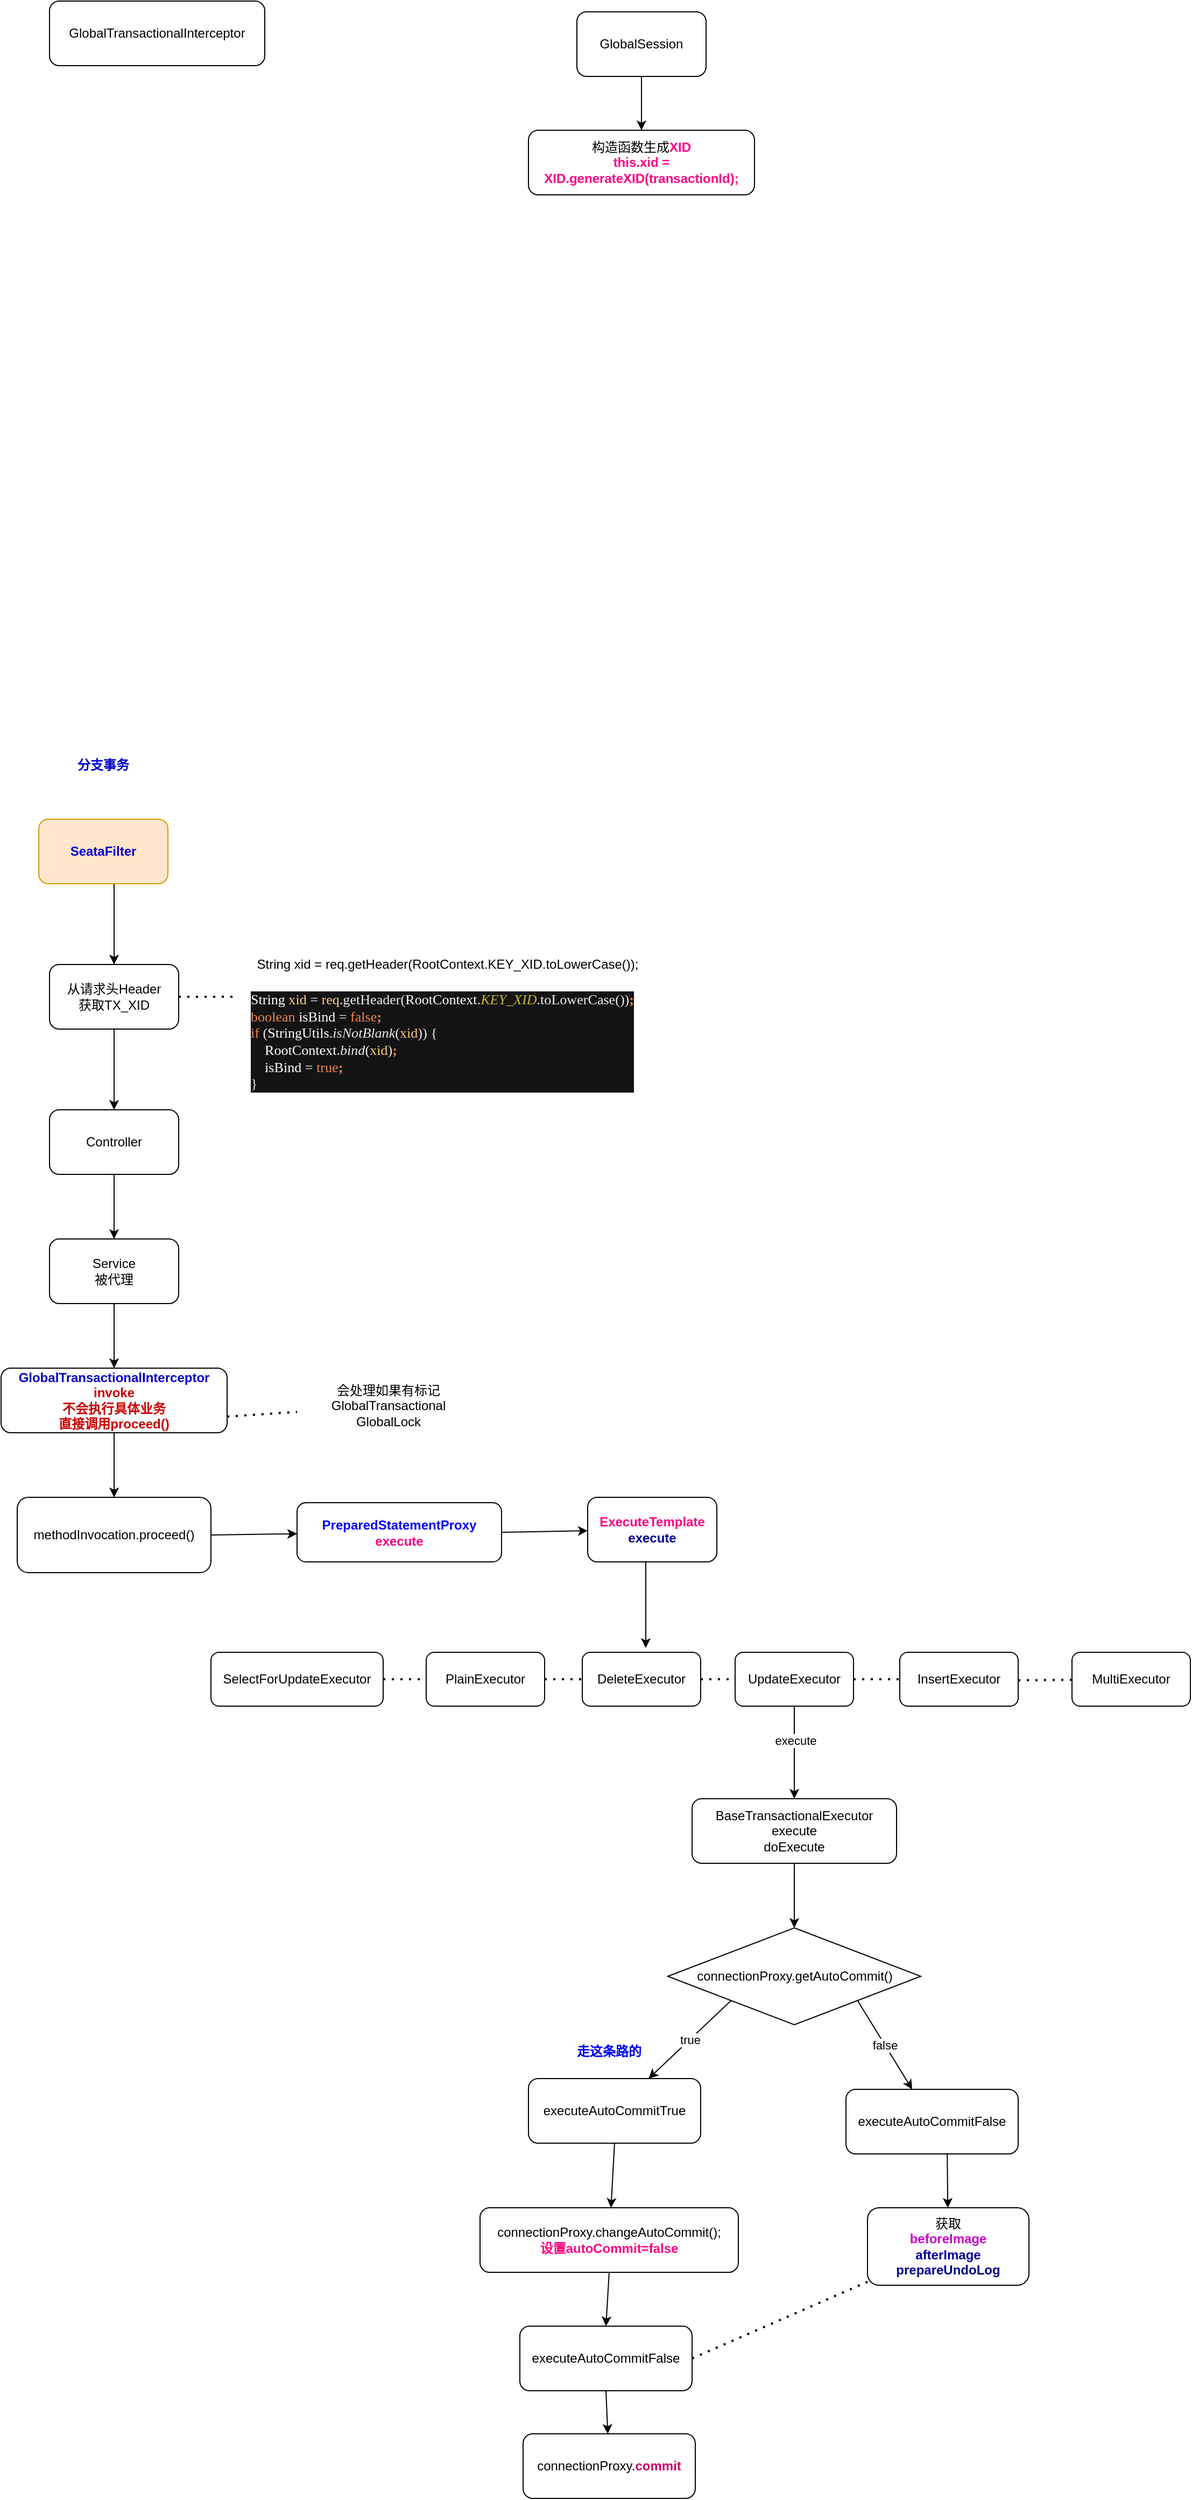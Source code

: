 <mxfile version="14.4.3" type="device" pages="7"><diagram id="5xHebQCJFuG9_0gC-1pt" name="xid传递"><mxGraphModel dx="1422" dy="822" grid="1" gridSize="10" guides="1" tooltips="1" connect="1" arrows="1" fold="1" page="1" pageScale="1" pageWidth="827" pageHeight="1169" math="0" shadow="0"><root><mxCell id="pTqD0_BcPukQ61N8WX0U-0"/><mxCell id="pTqD0_BcPukQ61N8WX0U-1" parent="pTqD0_BcPukQ61N8WX0U-0"/><mxCell id="mWCAo7FYts75ldoSjQlj-1" value="从请求头Header&lt;br&gt;获取TX_XID" style="rounded=1;whiteSpace=wrap;html=1;" vertex="1" parent="pTqD0_BcPukQ61N8WX0U-1"><mxGeometry x="80" y="1115" width="120" height="60" as="geometry"/></mxCell><mxCell id="mWCAo7FYts75ldoSjQlj-2" value="" style="endArrow=classic;html=1;exitX=0.5;exitY=1;exitDx=0;exitDy=0;" edge="1" parent="pTqD0_BcPukQ61N8WX0U-1" target="mWCAo7FYts75ldoSjQlj-1"><mxGeometry width="50" height="50" relative="1" as="geometry"><mxPoint x="140" y="1040" as="sourcePoint"/><mxPoint x="520" y="1170" as="targetPoint"/></mxGeometry></mxCell><mxCell id="mWCAo7FYts75ldoSjQlj-3" value="String xid = req.getHeader(RootContext.KEY_XID.toLowerCase());" style="text;html=1;strokeColor=none;fillColor=none;align=center;verticalAlign=middle;whiteSpace=wrap;rounded=0;" vertex="1" parent="pTqD0_BcPukQ61N8WX0U-1"><mxGeometry x="230" y="1100" width="440" height="30" as="geometry"/></mxCell><mxCell id="mWCAo7FYts75ldoSjQlj-4" value="" style="endArrow=none;dashed=1;html=1;dashPattern=1 3;strokeWidth=2;exitX=1;exitY=0.5;exitDx=0;exitDy=0;" edge="1" parent="pTqD0_BcPukQ61N8WX0U-1" source="mWCAo7FYts75ldoSjQlj-1"><mxGeometry width="50" height="50" relative="1" as="geometry"><mxPoint x="470" y="1210" as="sourcePoint"/><mxPoint x="250" y="1145" as="targetPoint"/></mxGeometry></mxCell><mxCell id="mWCAo7FYts75ldoSjQlj-5" value="GlobalTransactionalInterceptor" style="rounded=1;whiteSpace=wrap;html=1;" vertex="1" parent="pTqD0_BcPukQ61N8WX0U-1"><mxGeometry x="80" y="220" width="200" height="60" as="geometry"/></mxCell><mxCell id="mWCAo7FYts75ldoSjQlj-6" value="GlobalSession" style="rounded=1;whiteSpace=wrap;html=1;" vertex="1" parent="pTqD0_BcPukQ61N8WX0U-1"><mxGeometry x="570" y="230" width="120" height="60" as="geometry"/></mxCell><mxCell id="mWCAo7FYts75ldoSjQlj-7" value="构造函数生成&lt;font color=&quot;#ff0080&quot;&gt;&lt;b&gt;XID&lt;/b&gt;&lt;br&gt;&lt;b&gt;this.xid = XID.generateXID(transactionId);&lt;/b&gt;&lt;br&gt;&lt;/font&gt;" style="rounded=1;whiteSpace=wrap;html=1;" vertex="1" parent="pTqD0_BcPukQ61N8WX0U-1"><mxGeometry x="525" y="340" width="210" height="60" as="geometry"/></mxCell><mxCell id="mWCAo7FYts75ldoSjQlj-8" value="" style="endArrow=classic;html=1;exitX=0.5;exitY=1;exitDx=0;exitDy=0;" edge="1" parent="pTqD0_BcPukQ61N8WX0U-1" source="mWCAo7FYts75ldoSjQlj-6" target="mWCAo7FYts75ldoSjQlj-7"><mxGeometry width="50" height="50" relative="1" as="geometry"><mxPoint x="330" y="550" as="sourcePoint"/><mxPoint x="380" y="500" as="targetPoint"/></mxGeometry></mxCell><mxCell id="OOyKMAhsXswnbzVUBBfn-0" value="&lt;b&gt;&lt;font color=&quot;#0000cc&quot;&gt;SeataFilter&lt;/font&gt;&lt;/b&gt;" style="rounded=1;whiteSpace=wrap;html=1;fillColor=#ffe6cc;strokeColor=#d79b00;" vertex="1" parent="pTqD0_BcPukQ61N8WX0U-1"><mxGeometry x="70" y="980" width="120" height="60" as="geometry"/></mxCell><mxCell id="OOyKMAhsXswnbzVUBBfn-1" value="&lt;pre style=&quot;background-color: #131314 ; color: #ebebeb ; font-family: &amp;quot;consolas&amp;quot; ; font-size: 9.8pt&quot;&gt;&lt;span style=&quot;color: #ffffff&quot;&gt;String &lt;/span&gt;&lt;span style=&quot;color: #ffc97c&quot;&gt;xid &lt;/span&gt;= &lt;span style=&quot;color: #ffc97c&quot;&gt;req&lt;/span&gt;.getHeader(&lt;span style=&quot;color: #ffffff&quot;&gt;RootContext&lt;/span&gt;.&lt;span style=&quot;color: #ccb722 ; font-style: italic&quot;&gt;KEY_XID&lt;/span&gt;.toLowerCase())&lt;span style=&quot;color: #ed864a ; font-weight: bold&quot;&gt;;&lt;br&gt;&lt;/span&gt;&lt;span style=&quot;color: #ed864a&quot;&gt;boolean &lt;/span&gt;&lt;span style=&quot;color: #ffffff&quot;&gt;isBind &lt;/span&gt;= &lt;span style=&quot;color: #ed864a&quot;&gt;false&lt;/span&gt;&lt;span style=&quot;color: #ed864a ; font-weight: bold&quot;&gt;;&lt;br&gt;&lt;/span&gt;&lt;span style=&quot;color: #ed864a&quot;&gt;if &lt;/span&gt;(&lt;span style=&quot;color: #ffffff&quot;&gt;StringUtils&lt;/span&gt;.&lt;span style=&quot;font-style: italic&quot;&gt;isNotBlank&lt;/span&gt;(&lt;span style=&quot;color: #ffc97c&quot;&gt;xid&lt;/span&gt;)) {&lt;br&gt;    &lt;span style=&quot;color: #ffffff&quot;&gt;RootContext&lt;/span&gt;.&lt;span style=&quot;font-style: italic&quot;&gt;bind&lt;/span&gt;(&lt;span style=&quot;color: #ffc97c&quot;&gt;xid&lt;/span&gt;)&lt;span style=&quot;color: #ed864a ; font-weight: bold&quot;&gt;;&lt;br&gt;&lt;/span&gt;&lt;span style=&quot;color: #ed864a ; font-weight: bold&quot;&gt;    &lt;/span&gt;&lt;span style=&quot;color: #ffffff&quot;&gt;isBind &lt;/span&gt;= &lt;span style=&quot;color: #ed864a&quot;&gt;true&lt;/span&gt;&lt;span style=&quot;color: #ed864a ; font-weight: bold&quot;&gt;;&lt;br&gt;&lt;/span&gt;}&lt;/pre&gt;" style="text;whiteSpace=wrap;html=1;" vertex="1" parent="pTqD0_BcPukQ61N8WX0U-1"><mxGeometry x="265" y="1120" width="470" height="130" as="geometry"/></mxCell><mxCell id="OOyKMAhsXswnbzVUBBfn-3" value="Controller" style="rounded=1;whiteSpace=wrap;html=1;" vertex="1" parent="pTqD0_BcPukQ61N8WX0U-1"><mxGeometry x="80" y="1250" width="120" height="60" as="geometry"/></mxCell><mxCell id="OOyKMAhsXswnbzVUBBfn-4" value="" style="endArrow=classic;html=1;exitX=0.5;exitY=1;exitDx=0;exitDy=0;" edge="1" parent="pTqD0_BcPukQ61N8WX0U-1" source="mWCAo7FYts75ldoSjQlj-1" target="OOyKMAhsXswnbzVUBBfn-3"><mxGeometry width="50" height="50" relative="1" as="geometry"><mxPoint x="500" y="1250" as="sourcePoint"/><mxPoint x="550" y="1200" as="targetPoint"/></mxGeometry></mxCell><mxCell id="OOyKMAhsXswnbzVUBBfn-5" value="&lt;b&gt;&lt;font color=&quot;#0000cc&quot;&gt;分支事务&lt;/font&gt;&lt;/b&gt;" style="text;html=1;strokeColor=none;fillColor=none;align=center;verticalAlign=middle;whiteSpace=wrap;rounded=0;" vertex="1" parent="pTqD0_BcPukQ61N8WX0U-1"><mxGeometry x="95" y="920" width="70" height="20" as="geometry"/></mxCell><mxCell id="GbgyWNcIfJcIg83IppQj-0" value="Service&lt;br&gt;被代理" style="rounded=1;whiteSpace=wrap;html=1;" vertex="1" parent="pTqD0_BcPukQ61N8WX0U-1"><mxGeometry x="80" y="1370" width="120" height="60" as="geometry"/></mxCell><mxCell id="GbgyWNcIfJcIg83IppQj-1" value="" style="endArrow=classic;html=1;exitX=0.5;exitY=1;exitDx=0;exitDy=0;" edge="1" parent="pTqD0_BcPukQ61N8WX0U-1" source="OOyKMAhsXswnbzVUBBfn-3" target="GbgyWNcIfJcIg83IppQj-0"><mxGeometry width="50" height="50" relative="1" as="geometry"><mxPoint x="500" y="1340" as="sourcePoint"/><mxPoint x="550" y="1290" as="targetPoint"/></mxGeometry></mxCell><mxCell id="GbgyWNcIfJcIg83IppQj-2" value="&lt;b&gt;&lt;font color=&quot;#0000cc&quot;&gt;GlobalTransactionalInterceptor&lt;/font&gt;&lt;/b&gt;&lt;br&gt;&lt;b&gt;&lt;font color=&quot;#cc0000&quot;&gt;invoke&lt;br&gt;不会执行具体业务&lt;br&gt;直接调用proceed()&lt;br&gt;&lt;/font&gt;&lt;/b&gt;" style="rounded=1;whiteSpace=wrap;html=1;" vertex="1" parent="pTqD0_BcPukQ61N8WX0U-1"><mxGeometry x="35" y="1490" width="210" height="60" as="geometry"/></mxCell><mxCell id="GbgyWNcIfJcIg83IppQj-3" value="" style="endArrow=classic;html=1;exitX=0.5;exitY=1;exitDx=0;exitDy=0;" edge="1" parent="pTqD0_BcPukQ61N8WX0U-1" source="GbgyWNcIfJcIg83IppQj-0" target="GbgyWNcIfJcIg83IppQj-2"><mxGeometry width="50" height="50" relative="1" as="geometry"><mxPoint x="500" y="1330" as="sourcePoint"/><mxPoint x="550" y="1280" as="targetPoint"/></mxGeometry></mxCell><mxCell id="GbgyWNcIfJcIg83IppQj-4" value="methodInvocation.proceed()" style="rounded=1;whiteSpace=wrap;html=1;" vertex="1" parent="pTqD0_BcPukQ61N8WX0U-1"><mxGeometry x="50" y="1610" width="180" height="70" as="geometry"/></mxCell><mxCell id="GbgyWNcIfJcIg83IppQj-5" value="" style="endArrow=classic;html=1;exitX=0.5;exitY=1;exitDx=0;exitDy=0;" edge="1" parent="pTqD0_BcPukQ61N8WX0U-1" source="GbgyWNcIfJcIg83IppQj-2" target="GbgyWNcIfJcIg83IppQj-4"><mxGeometry width="50" height="50" relative="1" as="geometry"><mxPoint x="500" y="1530" as="sourcePoint"/><mxPoint x="550" y="1480" as="targetPoint"/></mxGeometry></mxCell><mxCell id="GbgyWNcIfJcIg83IppQj-6" value="&lt;div&gt;会处理如果有标记GlobalTransactional&lt;/div&gt;&lt;div&gt;GlobalLock&lt;/div&gt;" style="text;html=1;strokeColor=none;fillColor=none;align=center;verticalAlign=middle;whiteSpace=wrap;rounded=0;" vertex="1" parent="pTqD0_BcPukQ61N8WX0U-1"><mxGeometry x="310" y="1500" width="170" height="50" as="geometry"/></mxCell><mxCell id="GbgyWNcIfJcIg83IppQj-7" value="" style="endArrow=none;dashed=1;html=1;dashPattern=1 3;strokeWidth=2;exitX=1;exitY=0.75;exitDx=0;exitDy=0;" edge="1" parent="pTqD0_BcPukQ61N8WX0U-1" source="GbgyWNcIfJcIg83IppQj-2" target="GbgyWNcIfJcIg83IppQj-6"><mxGeometry width="50" height="50" relative="1" as="geometry"><mxPoint x="500" y="1500" as="sourcePoint"/><mxPoint x="550" y="1450" as="targetPoint"/></mxGeometry></mxCell><mxCell id="GbgyWNcIfJcIg83IppQj-8" value="&lt;b&gt;&lt;font color=&quot;#0000ff&quot;&gt;PreparedStatementProxy&lt;/font&gt;&lt;/b&gt;&lt;br&gt;&lt;font color=&quot;#ff0080&quot;&gt;&lt;b&gt;execute&lt;/b&gt;&lt;/font&gt;" style="rounded=1;whiteSpace=wrap;html=1;" vertex="1" parent="pTqD0_BcPukQ61N8WX0U-1"><mxGeometry x="310" y="1615" width="190" height="55" as="geometry"/></mxCell><mxCell id="GbgyWNcIfJcIg83IppQj-9" value="" style="endArrow=classic;html=1;exitX=1;exitY=0.5;exitDx=0;exitDy=0;" edge="1" parent="pTqD0_BcPukQ61N8WX0U-1" source="GbgyWNcIfJcIg83IppQj-4" target="GbgyWNcIfJcIg83IppQj-8"><mxGeometry width="50" height="50" relative="1" as="geometry"><mxPoint x="500" y="1590" as="sourcePoint"/><mxPoint x="550" y="1540" as="targetPoint"/></mxGeometry></mxCell><mxCell id="GbgyWNcIfJcIg83IppQj-10" value="&lt;div&gt;&lt;b&gt;&lt;font color=&quot;#ff0080&quot;&gt;ExecuteTemplate&lt;/font&gt;&lt;/b&gt;&lt;/div&gt;&lt;div&gt;&lt;b&gt;&lt;font color=&quot;#000099&quot;&gt;execute&lt;/font&gt;&lt;/b&gt;&lt;/div&gt;" style="rounded=1;whiteSpace=wrap;html=1;" vertex="1" parent="pTqD0_BcPukQ61N8WX0U-1"><mxGeometry x="580" y="1610" width="120" height="60" as="geometry"/></mxCell><mxCell id="GbgyWNcIfJcIg83IppQj-11" value="" style="endArrow=classic;html=1;exitX=1;exitY=0.5;exitDx=0;exitDy=0;" edge="1" parent="pTqD0_BcPukQ61N8WX0U-1" source="GbgyWNcIfJcIg83IppQj-8" target="GbgyWNcIfJcIg83IppQj-10"><mxGeometry width="50" height="50" relative="1" as="geometry"><mxPoint x="500" y="1590" as="sourcePoint"/><mxPoint x="550" y="1540" as="targetPoint"/></mxGeometry></mxCell><mxCell id="GbgyWNcIfJcIg83IppQj-12" value="PlainExecutor" style="rounded=1;whiteSpace=wrap;html=1;" vertex="1" parent="pTqD0_BcPukQ61N8WX0U-1"><mxGeometry x="430" y="1754" width="110" height="50" as="geometry"/></mxCell><mxCell id="GbgyWNcIfJcIg83IppQj-13" value="DeleteExecutor" style="rounded=1;whiteSpace=wrap;html=1;" vertex="1" parent="pTqD0_BcPukQ61N8WX0U-1"><mxGeometry x="575" y="1754" width="110" height="50" as="geometry"/></mxCell><mxCell id="GbgyWNcIfJcIg83IppQj-14" value="UpdateExecutor" style="rounded=1;whiteSpace=wrap;html=1;" vertex="1" parent="pTqD0_BcPukQ61N8WX0U-1"><mxGeometry x="717" y="1754" width="110" height="50" as="geometry"/></mxCell><mxCell id="GbgyWNcIfJcIg83IppQj-15" value="InsertExecutor" style="rounded=1;whiteSpace=wrap;html=1;" vertex="1" parent="pTqD0_BcPukQ61N8WX0U-1"><mxGeometry x="870" y="1754" width="110" height="50" as="geometry"/></mxCell><mxCell id="GbgyWNcIfJcIg83IppQj-16" value="SelectForUpdateExecutor" style="rounded=1;whiteSpace=wrap;html=1;" vertex="1" parent="pTqD0_BcPukQ61N8WX0U-1"><mxGeometry x="230" y="1754" width="160" height="50" as="geometry"/></mxCell><mxCell id="GbgyWNcIfJcIg83IppQj-17" value="MultiExecutor" style="rounded=1;whiteSpace=wrap;html=1;" vertex="1" parent="pTqD0_BcPukQ61N8WX0U-1"><mxGeometry x="1030" y="1754" width="110" height="50" as="geometry"/></mxCell><mxCell id="GbgyWNcIfJcIg83IppQj-18" value="" style="endArrow=classic;html=1;exitX=0.45;exitY=1;exitDx=0;exitDy=0;exitPerimeter=0;" edge="1" parent="pTqD0_BcPukQ61N8WX0U-1" source="GbgyWNcIfJcIg83IppQj-10"><mxGeometry width="50" height="50" relative="1" as="geometry"><mxPoint x="500" y="1790" as="sourcePoint"/><mxPoint x="634" y="1750" as="targetPoint"/></mxGeometry></mxCell><mxCell id="GbgyWNcIfJcIg83IppQj-19" value="" style="endArrow=none;dashed=1;html=1;dashPattern=1 3;strokeWidth=2;exitX=1;exitY=0.5;exitDx=0;exitDy=0;" edge="1" parent="pTqD0_BcPukQ61N8WX0U-1" source="GbgyWNcIfJcIg83IppQj-16" target="GbgyWNcIfJcIg83IppQj-12"><mxGeometry width="50" height="50" relative="1" as="geometry"><mxPoint x="500" y="1790" as="sourcePoint"/><mxPoint x="550" y="1740" as="targetPoint"/></mxGeometry></mxCell><mxCell id="GbgyWNcIfJcIg83IppQj-20" value="" style="endArrow=none;dashed=1;html=1;dashPattern=1 3;strokeWidth=2;entryX=0;entryY=0.5;entryDx=0;entryDy=0;exitX=1;exitY=0.5;exitDx=0;exitDy=0;" edge="1" parent="pTqD0_BcPukQ61N8WX0U-1" source="GbgyWNcIfJcIg83IppQj-12" target="GbgyWNcIfJcIg83IppQj-13"><mxGeometry width="50" height="50" relative="1" as="geometry"><mxPoint x="500" y="1790" as="sourcePoint"/><mxPoint x="550" y="1740" as="targetPoint"/></mxGeometry></mxCell><mxCell id="GbgyWNcIfJcIg83IppQj-21" value="" style="endArrow=none;dashed=1;html=1;dashPattern=1 3;strokeWidth=2;exitX=1;exitY=0.5;exitDx=0;exitDy=0;" edge="1" parent="pTqD0_BcPukQ61N8WX0U-1" source="GbgyWNcIfJcIg83IppQj-13" target="GbgyWNcIfJcIg83IppQj-14"><mxGeometry width="50" height="50" relative="1" as="geometry"><mxPoint x="500" y="1790" as="sourcePoint"/><mxPoint x="550" y="1740" as="targetPoint"/></mxGeometry></mxCell><mxCell id="GbgyWNcIfJcIg83IppQj-22" value="" style="endArrow=none;dashed=1;html=1;dashPattern=1 3;strokeWidth=2;entryX=0;entryY=0.5;entryDx=0;entryDy=0;" edge="1" parent="pTqD0_BcPukQ61N8WX0U-1" source="GbgyWNcIfJcIg83IppQj-14" target="GbgyWNcIfJcIg83IppQj-15"><mxGeometry width="50" height="50" relative="1" as="geometry"><mxPoint x="500" y="1790" as="sourcePoint"/><mxPoint x="550" y="1740" as="targetPoint"/></mxGeometry></mxCell><mxCell id="GbgyWNcIfJcIg83IppQj-23" value="" style="endArrow=none;dashed=1;html=1;dashPattern=1 3;strokeWidth=2;" edge="1" parent="pTqD0_BcPukQ61N8WX0U-1" target="GbgyWNcIfJcIg83IppQj-17"><mxGeometry width="50" height="50" relative="1" as="geometry"><mxPoint x="980" y="1780" as="sourcePoint"/><mxPoint x="550" y="1740" as="targetPoint"/></mxGeometry></mxCell><mxCell id="GbgyWNcIfJcIg83IppQj-24" value="BaseTransactionalExecutor&lt;br&gt;execute&lt;br&gt;doExecute" style="rounded=1;whiteSpace=wrap;html=1;" vertex="1" parent="pTqD0_BcPukQ61N8WX0U-1"><mxGeometry x="677" y="1890" width="190" height="60" as="geometry"/></mxCell><mxCell id="GbgyWNcIfJcIg83IppQj-25" value="" style="endArrow=classic;html=1;exitX=0.5;exitY=1;exitDx=0;exitDy=0;" edge="1" parent="pTqD0_BcPukQ61N8WX0U-1" source="GbgyWNcIfJcIg83IppQj-14" target="GbgyWNcIfJcIg83IppQj-24"><mxGeometry width="50" height="50" relative="1" as="geometry"><mxPoint x="500" y="1990" as="sourcePoint"/><mxPoint x="550" y="1940" as="targetPoint"/></mxGeometry></mxCell><mxCell id="GbgyWNcIfJcIg83IppQj-26" value="execute" style="edgeLabel;html=1;align=center;verticalAlign=middle;resizable=0;points=[];" vertex="1" connectable="0" parent="GbgyWNcIfJcIg83IppQj-25"><mxGeometry x="-0.27" y="1" relative="1" as="geometry"><mxPoint as="offset"/></mxGeometry></mxCell><mxCell id="GbgyWNcIfJcIg83IppQj-27" value="connectionProxy.getAutoCommit()" style="rhombus;whiteSpace=wrap;html=1;" vertex="1" parent="pTqD0_BcPukQ61N8WX0U-1"><mxGeometry x="654.5" y="2010" width="235" height="90" as="geometry"/></mxCell><mxCell id="GbgyWNcIfJcIg83IppQj-28" value="" style="endArrow=classic;html=1;exitX=0.5;exitY=1;exitDx=0;exitDy=0;" edge="1" parent="pTqD0_BcPukQ61N8WX0U-1" source="GbgyWNcIfJcIg83IppQj-24" target="GbgyWNcIfJcIg83IppQj-27"><mxGeometry width="50" height="50" relative="1" as="geometry"><mxPoint x="500" y="2170" as="sourcePoint"/><mxPoint x="550" y="2120" as="targetPoint"/></mxGeometry></mxCell><mxCell id="GbgyWNcIfJcIg83IppQj-29" value="executeAutoCommitTrue" style="rounded=1;whiteSpace=wrap;html=1;" vertex="1" parent="pTqD0_BcPukQ61N8WX0U-1"><mxGeometry x="525" y="2150" width="160" height="60" as="geometry"/></mxCell><mxCell id="GbgyWNcIfJcIg83IppQj-30" value="true" style="endArrow=classic;html=1;exitX=0;exitY=1;exitDx=0;exitDy=0;" edge="1" parent="pTqD0_BcPukQ61N8WX0U-1" source="GbgyWNcIfJcIg83IppQj-27" target="GbgyWNcIfJcIg83IppQj-29"><mxGeometry width="50" height="50" relative="1" as="geometry"><mxPoint x="500" y="2170" as="sourcePoint"/><mxPoint x="550" y="2120" as="targetPoint"/></mxGeometry></mxCell><mxCell id="GbgyWNcIfJcIg83IppQj-31" value="executeAutoCommitFalse" style="rounded=1;whiteSpace=wrap;html=1;" vertex="1" parent="pTqD0_BcPukQ61N8WX0U-1"><mxGeometry x="820" y="2160" width="160" height="60" as="geometry"/></mxCell><mxCell id="GbgyWNcIfJcIg83IppQj-32" value="false" style="endArrow=classic;html=1;exitX=1;exitY=1;exitDx=0;exitDy=0;" edge="1" parent="pTqD0_BcPukQ61N8WX0U-1" source="GbgyWNcIfJcIg83IppQj-27" target="GbgyWNcIfJcIg83IppQj-31"><mxGeometry width="50" height="50" relative="1" as="geometry"><mxPoint x="500" y="2170" as="sourcePoint"/><mxPoint x="550" y="2120" as="targetPoint"/></mxGeometry></mxCell><mxCell id="GbgyWNcIfJcIg83IppQj-33" value="获取&lt;br&gt;&lt;b&gt;&lt;font color=&quot;#cc00cc&quot;&gt;beforeImage&lt;/font&gt;&lt;/b&gt;&lt;br&gt;&lt;font color=&quot;#000099&quot;&gt;&lt;b&gt;afterImage&lt;/b&gt;&lt;br&gt;&lt;b&gt;prepareUndoLog&lt;/b&gt;&lt;br&gt;&lt;/font&gt;" style="rounded=1;whiteSpace=wrap;html=1;" vertex="1" parent="pTqD0_BcPukQ61N8WX0U-1"><mxGeometry x="840" y="2270" width="150" height="72" as="geometry"/></mxCell><mxCell id="GbgyWNcIfJcIg83IppQj-34" value="" style="endArrow=classic;html=1;exitX=0.588;exitY=1;exitDx=0;exitDy=0;exitPerimeter=0;" edge="1" parent="pTqD0_BcPukQ61N8WX0U-1" source="GbgyWNcIfJcIg83IppQj-31" target="GbgyWNcIfJcIg83IppQj-33"><mxGeometry width="50" height="50" relative="1" as="geometry"><mxPoint x="500" y="2350" as="sourcePoint"/><mxPoint x="550" y="2300" as="targetPoint"/></mxGeometry></mxCell><mxCell id="kfiv2Zs8vCKZKeM1Imwy-0" value="connectionProxy.changeAutoCommit();&lt;br&gt;&lt;b&gt;&lt;font color=&quot;#ff0080&quot;&gt;设置autoCommit=false&lt;/font&gt;&lt;/b&gt;" style="rounded=1;whiteSpace=wrap;html=1;" vertex="1" parent="pTqD0_BcPukQ61N8WX0U-1"><mxGeometry x="480" y="2270" width="240" height="60" as="geometry"/></mxCell><mxCell id="kfiv2Zs8vCKZKeM1Imwy-2" value="" style="endArrow=classic;html=1;exitX=0.5;exitY=1;exitDx=0;exitDy=0;" edge="1" parent="pTqD0_BcPukQ61N8WX0U-1" source="GbgyWNcIfJcIg83IppQj-29" target="kfiv2Zs8vCKZKeM1Imwy-0"><mxGeometry width="50" height="50" relative="1" as="geometry"><mxPoint x="500" y="2240" as="sourcePoint"/><mxPoint x="550" y="2190" as="targetPoint"/></mxGeometry></mxCell><mxCell id="kfiv2Zs8vCKZKeM1Imwy-3" value="connectionProxy.&lt;b&gt;&lt;font color=&quot;#cc0066&quot;&gt;commit&lt;/font&gt;&lt;/b&gt;" style="rounded=1;whiteSpace=wrap;html=1;" vertex="1" parent="pTqD0_BcPukQ61N8WX0U-1"><mxGeometry x="520" y="2480" width="160" height="60" as="geometry"/></mxCell><mxCell id="kfiv2Zs8vCKZKeM1Imwy-5" value="executeAutoCommitFalse" style="rounded=1;whiteSpace=wrap;html=1;" vertex="1" parent="pTqD0_BcPukQ61N8WX0U-1"><mxGeometry x="517" y="2380" width="160" height="60" as="geometry"/></mxCell><mxCell id="kfiv2Zs8vCKZKeM1Imwy-6" value="" style="endArrow=classic;html=1;exitX=0.5;exitY=1;exitDx=0;exitDy=0;entryX=0.5;entryY=0;entryDx=0;entryDy=0;" edge="1" parent="pTqD0_BcPukQ61N8WX0U-1" source="kfiv2Zs8vCKZKeM1Imwy-0" target="kfiv2Zs8vCKZKeM1Imwy-5"><mxGeometry width="50" height="50" relative="1" as="geometry"><mxPoint x="500" y="2240" as="sourcePoint"/><mxPoint x="550" y="2190" as="targetPoint"/></mxGeometry></mxCell><mxCell id="kfiv2Zs8vCKZKeM1Imwy-7" value="" style="endArrow=classic;html=1;exitX=0.5;exitY=1;exitDx=0;exitDy=0;" edge="1" parent="pTqD0_BcPukQ61N8WX0U-1" source="kfiv2Zs8vCKZKeM1Imwy-5" target="kfiv2Zs8vCKZKeM1Imwy-3"><mxGeometry width="50" height="50" relative="1" as="geometry"><mxPoint x="500" y="2240" as="sourcePoint"/><mxPoint x="550" y="2190" as="targetPoint"/></mxGeometry></mxCell><mxCell id="kfiv2Zs8vCKZKeM1Imwy-8" value="" style="endArrow=none;dashed=1;html=1;dashPattern=1 3;strokeWidth=2;exitX=1;exitY=0.5;exitDx=0;exitDy=0;" edge="1" parent="pTqD0_BcPukQ61N8WX0U-1" source="kfiv2Zs8vCKZKeM1Imwy-5" target="GbgyWNcIfJcIg83IppQj-33"><mxGeometry width="50" height="50" relative="1" as="geometry"><mxPoint x="500" y="2240" as="sourcePoint"/><mxPoint x="550" y="2190" as="targetPoint"/></mxGeometry></mxCell><mxCell id="kfiv2Zs8vCKZKeM1Imwy-9" value="&lt;b&gt;&lt;font color=&quot;#0000ff&quot;&gt;走这条路的&lt;/font&gt;&lt;/b&gt;" style="text;html=1;strokeColor=none;fillColor=none;align=center;verticalAlign=middle;whiteSpace=wrap;rounded=0;" vertex="1" parent="pTqD0_BcPukQ61N8WX0U-1"><mxGeometry x="565" y="2110" width="70" height="30" as="geometry"/></mxCell><mxCell id="kfiv2Zs8vCKZKeM1Imwy-10" style="edgeStyle=orthogonalEdgeStyle;rounded=0;orthogonalLoop=1;jettySize=auto;html=1;exitX=0.5;exitY=1;exitDx=0;exitDy=0;" edge="1" parent="pTqD0_BcPukQ61N8WX0U-1" source="kfiv2Zs8vCKZKeM1Imwy-9" target="kfiv2Zs8vCKZKeM1Imwy-9"><mxGeometry relative="1" as="geometry"/></mxCell></root></mxGraphModel></diagram><diagram id="W-3_wE9cfVFog7QskCgB" name="seata-server"><mxGraphModel dx="2249" dy="822" grid="1" gridSize="10" guides="1" tooltips="1" connect="1" arrows="1" fold="1" page="1" pageScale="1" pageWidth="827" pageHeight="1169" math="0" shadow="0"><root><mxCell id="i4Tuv-m65bA8U0uMXkW--0"/><mxCell id="i4Tuv-m65bA8U0uMXkW--1" parent="i4Tuv-m65bA8U0uMXkW--0"/><mxCell id="i4Tuv-m65bA8U0uMXkW--2" value="&lt;b&gt;&lt;font color=&quot;#0000cc&quot;&gt;ServerOnRequestProcessor&lt;/font&gt;&lt;/b&gt;.&lt;font color=&quot;#cc0066&quot;&gt;&lt;b&gt;process&lt;/b&gt;&lt;/font&gt;&lt;br&gt;" style="rounded=1;whiteSpace=wrap;html=1;" vertex="1" parent="i4Tuv-m65bA8U0uMXkW--1"><mxGeometry x="90" y="150" width="230" height="40" as="geometry"/></mxCell><mxCell id="i4Tuv-m65bA8U0uMXkW--3" value="&lt;b&gt;&lt;font color=&quot;#ff0080&quot;&gt;onRequestMessage&lt;/font&gt;&lt;/b&gt;()" style="rounded=1;whiteSpace=wrap;html=1;" vertex="1" parent="i4Tuv-m65bA8U0uMXkW--1"><mxGeometry x="130" y="250" width="150" height="60" as="geometry"/></mxCell><mxCell id="i4Tuv-m65bA8U0uMXkW--4" value="" style="endArrow=classic;html=1;exitX=0.461;exitY=1.025;exitDx=0;exitDy=0;exitPerimeter=0;" edge="1" parent="i4Tuv-m65bA8U0uMXkW--1" source="i4Tuv-m65bA8U0uMXkW--2" target="i4Tuv-m65bA8U0uMXkW--3"><mxGeometry width="50" height="50" relative="1" as="geometry"><mxPoint x="390" y="430" as="sourcePoint"/><mxPoint x="440" y="380" as="targetPoint"/></mxGeometry></mxCell><mxCell id="i4Tuv-m65bA8U0uMXkW--5" value="&lt;b&gt;&lt;font color=&quot;#cc0066&quot;&gt;transactionMessageHandler&lt;/font&gt;&lt;/b&gt;.&lt;b&gt;&lt;font color=&quot;#0000cc&quot;&gt;onRequest&lt;/font&gt;&lt;/b&gt;" style="rounded=1;whiteSpace=wrap;html=1;" vertex="1" parent="i4Tuv-m65bA8U0uMXkW--1"><mxGeometry x="150" y="370" width="240" height="70" as="geometry"/></mxCell><mxCell id="i4Tuv-m65bA8U0uMXkW--7" value="&lt;b&gt;&lt;font color=&quot;#cc0000&quot;&gt;DefaultCoordinator&lt;/font&gt;&lt;/b&gt;.&lt;b&gt;&lt;font color=&quot;#0000cc&quot;&gt;onRequest&lt;/font&gt;&lt;/b&gt;" style="rounded=1;whiteSpace=wrap;html=1;" vertex="1" parent="i4Tuv-m65bA8U0uMXkW--1"><mxGeometry x="490" y="150" width="200" height="60" as="geometry"/></mxCell><mxCell id="i4Tuv-m65bA8U0uMXkW--8" value="" style="endArrow=classic;html=1;exitX=1;exitY=0.5;exitDx=0;exitDy=0;entryX=0;entryY=0.5;entryDx=0;entryDy=0;" edge="1" parent="i4Tuv-m65bA8U0uMXkW--1" source="i4Tuv-m65bA8U0uMXkW--5" target="i4Tuv-m65bA8U0uMXkW--7"><mxGeometry width="50" height="50" relative="1" as="geometry"><mxPoint x="390" y="430" as="sourcePoint"/><mxPoint x="440" y="380" as="targetPoint"/></mxGeometry></mxCell><mxCell id="i4Tuv-m65bA8U0uMXkW--9" value="&lt;b&gt;&lt;font color=&quot;#cc0000&quot;&gt;GlobalBeginRequest&lt;/font&gt;&lt;/b&gt;.&lt;font color=&quot;#0000cc&quot;&gt;&lt;b&gt;handle&lt;/b&gt;&lt;/font&gt;" style="rounded=1;whiteSpace=wrap;html=1;" vertex="1" parent="i4Tuv-m65bA8U0uMXkW--1"><mxGeometry x="495" y="270" width="190" height="50" as="geometry"/></mxCell><mxCell id="i4Tuv-m65bA8U0uMXkW--10" value="" style="endArrow=classic;html=1;exitX=0.545;exitY=1;exitDx=0;exitDy=0;exitPerimeter=0;entryX=0.5;entryY=0;entryDx=0;entryDy=0;" edge="1" parent="i4Tuv-m65bA8U0uMXkW--1" source="i4Tuv-m65bA8U0uMXkW--7" target="i4Tuv-m65bA8U0uMXkW--9"><mxGeometry width="50" height="50" relative="1" as="geometry"><mxPoint x="390" y="430" as="sourcePoint"/><mxPoint x="440" y="380" as="targetPoint"/></mxGeometry></mxCell><mxCell id="i4Tuv-m65bA8U0uMXkW--11" value="&lt;b&gt;&lt;font color=&quot;#0000cc&quot;&gt;AbstractTCInboundHandler&lt;/font&gt;&lt;/b&gt;.&lt;font color=&quot;#990000&quot;&gt;handle&lt;/font&gt;" style="rounded=1;whiteSpace=wrap;html=1;" vertex="1" parent="i4Tuv-m65bA8U0uMXkW--1"><mxGeometry x="480" y="380" width="210" height="50" as="geometry"/></mxCell><mxCell id="i4Tuv-m65bA8U0uMXkW--12" value="" style="endArrow=classic;html=1;exitX=0.468;exitY=1.02;exitDx=0;exitDy=0;exitPerimeter=0;" edge="1" parent="i4Tuv-m65bA8U0uMXkW--1" source="i4Tuv-m65bA8U0uMXkW--9" target="i4Tuv-m65bA8U0uMXkW--11"><mxGeometry width="50" height="50" relative="1" as="geometry"><mxPoint x="390" y="430" as="sourcePoint"/><mxPoint x="440" y="380" as="targetPoint"/></mxGeometry></mxCell><mxCell id="i4Tuv-m65bA8U0uMXkW--13" value="&lt;b&gt;&lt;font color=&quot;#0000cc&quot;&gt;DefaultCoordinator&lt;/font&gt;&lt;/b&gt;.&lt;b&gt;&lt;font color=&quot;#ff0000&quot;&gt;doGlobalBegin&lt;/font&gt;&lt;/b&gt;" style="rounded=1;whiteSpace=wrap;html=1;fillColor=#ffe6cc;strokeColor=#d79b00;" vertex="1" parent="i4Tuv-m65bA8U0uMXkW--1"><mxGeometry x="485" y="490" width="200" height="60" as="geometry"/></mxCell><mxCell id="i4Tuv-m65bA8U0uMXkW--14" value="" style="endArrow=classic;html=1;exitX=0.5;exitY=1;exitDx=0;exitDy=0;" edge="1" parent="i4Tuv-m65bA8U0uMXkW--1" source="i4Tuv-m65bA8U0uMXkW--11" target="i4Tuv-m65bA8U0uMXkW--13"><mxGeometry width="50" height="50" relative="1" as="geometry"><mxPoint x="390" y="530" as="sourcePoint"/><mxPoint x="440" y="480" as="targetPoint"/></mxGeometry></mxCell><mxCell id="i4Tuv-m65bA8U0uMXkW--15" value="&lt;b&gt;&lt;font color=&quot;#cc0066&quot;&gt;DefaultCore&lt;/font&gt;&lt;/b&gt;.begin" style="rounded=1;whiteSpace=wrap;html=1;" vertex="1" parent="i4Tuv-m65bA8U0uMXkW--1"><mxGeometry x="790" y="150" width="120" height="60" as="geometry"/></mxCell><mxCell id="i4Tuv-m65bA8U0uMXkW--17" value="GlobalSession.&lt;b&gt;&lt;font color=&quot;#cc0000&quot;&gt;createGlobalSession&lt;/font&gt;&lt;/b&gt;&lt;br&gt;这里会生成XID" style="rounded=1;whiteSpace=wrap;html=1;" vertex="1" parent="i4Tuv-m65bA8U0uMXkW--1"><mxGeometry x="750" y="260" width="210" height="50" as="geometry"/></mxCell><mxCell id="i4Tuv-m65bA8U0uMXkW--18" value="" style="endArrow=classic;html=1;exitX=0.558;exitY=1;exitDx=0;exitDy=0;exitPerimeter=0;" edge="1" parent="i4Tuv-m65bA8U0uMXkW--1" source="i4Tuv-m65bA8U0uMXkW--15" target="i4Tuv-m65bA8U0uMXkW--17"><mxGeometry width="50" height="50" relative="1" as="geometry"><mxPoint x="560" y="520" as="sourcePoint"/><mxPoint x="610" y="470" as="targetPoint"/></mxGeometry></mxCell><mxCell id="i4Tuv-m65bA8U0uMXkW--19" value="发送&lt;b&gt;&lt;font color=&quot;#ff0000&quot;&gt;GlobalTransactionEvent&lt;/font&gt;&lt;/b&gt;事件" style="rounded=1;whiteSpace=wrap;html=1;" vertex="1" parent="i4Tuv-m65bA8U0uMXkW--1"><mxGeometry x="755" y="360" width="205" height="45" as="geometry"/></mxCell><mxCell id="i4Tuv-m65bA8U0uMXkW--20" value="" style="endArrow=classic;html=1;exitX=0.538;exitY=1.02;exitDx=0;exitDy=0;exitPerimeter=0;" edge="1" parent="i4Tuv-m65bA8U0uMXkW--1" source="i4Tuv-m65bA8U0uMXkW--17" target="i4Tuv-m65bA8U0uMXkW--19"><mxGeometry width="50" height="50" relative="1" as="geometry"><mxPoint x="560" y="510" as="sourcePoint"/><mxPoint x="610" y="460" as="targetPoint"/></mxGeometry></mxCell><mxCell id="i4Tuv-m65bA8U0uMXkW--21" value="" style="endArrow=none;dashed=1;html=1;dashPattern=1 3;strokeWidth=2;entryX=0;entryY=0.5;entryDx=0;entryDy=0;exitX=1;exitY=0.5;exitDx=0;exitDy=0;" edge="1" parent="i4Tuv-m65bA8U0uMXkW--1" source="i4Tuv-m65bA8U0uMXkW--13" target="i4Tuv-m65bA8U0uMXkW--15"><mxGeometry width="50" height="50" relative="1" as="geometry"><mxPoint x="560" y="510" as="sourcePoint"/><mxPoint x="610" y="460" as="targetPoint"/><Array as="points"><mxPoint x="710" y="310"/></Array></mxGeometry></mxCell><mxCell id="i4Tuv-m65bA8U0uMXkW--22" value="内部调用" style="edgeLabel;html=1;align=center;verticalAlign=middle;resizable=0;points=[];" vertex="1" connectable="0" parent="i4Tuv-m65bA8U0uMXkW--21"><mxGeometry x="0.014" y="-2" relative="1" as="geometry"><mxPoint as="offset"/></mxGeometry></mxCell><mxCell id="i4Tuv-m65bA8U0uMXkW--23" value="" style="endArrow=none;dashed=1;html=1;dashPattern=1 3;strokeWidth=2;entryX=0.573;entryY=0.983;entryDx=0;entryDy=0;entryPerimeter=0;" edge="1" parent="i4Tuv-m65bA8U0uMXkW--1" source="i4Tuv-m65bA8U0uMXkW--5" target="i4Tuv-m65bA8U0uMXkW--3"><mxGeometry width="50" height="50" relative="1" as="geometry"><mxPoint x="330" y="510" as="sourcePoint"/><mxPoint x="380" y="460" as="targetPoint"/></mxGeometry></mxCell><mxCell id="i4Tuv-m65bA8U0uMXkW--24" value="&lt;b&gt;&lt;font color=&quot;#cc0000&quot;&gt;remotingServer&lt;/font&gt;&lt;/b&gt;.&lt;b&gt;&lt;font color=&quot;#0000ff&quot;&gt;sendAsyncResponse&lt;br&gt;客户端响应&lt;br&gt;&lt;/font&gt;&lt;/b&gt;" style="rounded=1;whiteSpace=wrap;html=1;" vertex="1" parent="i4Tuv-m65bA8U0uMXkW--1"><mxGeometry x="-150" y="405" width="230" height="60" as="geometry"/></mxCell><mxCell id="i4Tuv-m65bA8U0uMXkW--25" value="" style="endArrow=classic;html=1;exitX=0;exitY=0.75;exitDx=0;exitDy=0;" edge="1" parent="i4Tuv-m65bA8U0uMXkW--1" source="i4Tuv-m65bA8U0uMXkW--3" target="i4Tuv-m65bA8U0uMXkW--24"><mxGeometry width="50" height="50" relative="1" as="geometry"><mxPoint x="370" y="510" as="sourcePoint"/><mxPoint x="420" y="460" as="targetPoint"/></mxGeometry></mxCell><mxCell id="i4Tuv-m65bA8U0uMXkW--26" value="分支事务注册" style="text;html=1;strokeColor=none;fillColor=none;align=center;verticalAlign=middle;whiteSpace=wrap;rounded=0;" vertex="1" parent="i4Tuv-m65bA8U0uMXkW--1"><mxGeometry x="-20" y="710" width="100" height="10" as="geometry"/></mxCell><mxCell id="i4Tuv-m65bA8U0uMXkW--27" value="&lt;b&gt;&lt;font color=&quot;#0000cc&quot;&gt;AbstractCore&lt;/font&gt;&lt;/b&gt;.&lt;b&gt;&lt;font color=&quot;#cc0000&quot;&gt;branchRegister&lt;/font&gt;&lt;/b&gt;" style="rounded=1;whiteSpace=wrap;html=1;" vertex="1" parent="i4Tuv-m65bA8U0uMXkW--1"><mxGeometry x="-40" y="760" width="190" height="40" as="geometry"/></mxCell><mxCell id="i4Tuv-m65bA8U0uMXkW--28" value="BranchSession" style="rounded=1;whiteSpace=wrap;html=1;" vertex="1" parent="i4Tuv-m65bA8U0uMXkW--1"><mxGeometry x="-20" y="860" width="120" height="60" as="geometry"/></mxCell><mxCell id="i4Tuv-m65bA8U0uMXkW--31" value="&lt;h1&gt;注意点&lt;/h1&gt;&lt;p&gt;&lt;span&gt;全局事务GlobalSession&lt;/span&gt;&lt;/p&gt;&lt;p&gt;&lt;span&gt;分支事务BranchSession&lt;/span&gt;&lt;/p&gt;" style="text;html=1;strokeColor=none;fillColor=none;spacing=5;spacingTop=-20;whiteSpace=wrap;overflow=hidden;rounded=0;" vertex="1" parent="i4Tuv-m65bA8U0uMXkW--1"><mxGeometry x="-260" y="70" width="240" height="120" as="geometry"/></mxCell><mxCell id="IhTqT0Y-Q3dMpjIAmba4-0" value="RegTmProcessor&lt;br&gt;RegRmProcessor" style="text;html=1;strokeColor=none;fillColor=none;align=center;verticalAlign=middle;whiteSpace=wrap;rounded=0;" vertex="1" parent="i4Tuv-m65bA8U0uMXkW--1"><mxGeometry x="-250" y="560" width="120" height="40" as="geometry"/></mxCell></root></mxGraphModel></diagram><diagram id="ASXEJjsnyX6cR1iK0yUZ" name="GlobalTransactional"><mxGraphModel dx="1422" dy="822" grid="1" gridSize="10" guides="1" tooltips="1" connect="1" arrows="1" fold="1" page="1" pageScale="1" pageWidth="827" pageHeight="1169" math="0" shadow="0"><root><mxCell id="h7Q4TeYdCGek5Ex6-TOn-0"/><mxCell id="h7Q4TeYdCGek5Ex6-TOn-1" parent="h7Q4TeYdCGek5Ex6-TOn-0"/><mxCell id="zt6-Xcng1qk_rAG6Z0Wp-0" value="调用标注&lt;br&gt;@GlobalTransactional&lt;br&gt;的方法" style="rounded=1;whiteSpace=wrap;html=1;fillColor=#dae8fc;strokeColor=#6c8ebf;" vertex="1" parent="h7Q4TeYdCGek5Ex6-TOn-1"><mxGeometry x="50" y="180" width="170" height="70" as="geometry"/></mxCell><mxCell id="zt6-Xcng1qk_rAG6Z0Wp-1" value="代理&lt;br&gt;Cglib&lt;br&gt;Jdk动态代理" style="rounded=1;whiteSpace=wrap;html=1;fillColor=#ffe6cc;strokeColor=#d79b00;" vertex="1" parent="h7Q4TeYdCGek5Ex6-TOn-1"><mxGeometry x="320" y="185" width="120" height="60" as="geometry"/></mxCell><mxCell id="zt6-Xcng1qk_rAG6Z0Wp-2" value="" style="endArrow=classic;html=1;exitX=1;exitY=0.5;exitDx=0;exitDy=0;" edge="1" parent="h7Q4TeYdCGek5Ex6-TOn-1" source="zt6-Xcng1qk_rAG6Z0Wp-0" target="zt6-Xcng1qk_rAG6Z0Wp-1"><mxGeometry width="50" height="50" relative="1" as="geometry"><mxPoint x="390" y="410" as="sourcePoint"/><mxPoint x="440" y="360" as="targetPoint"/></mxGeometry></mxCell><mxCell id="zt6-Xcng1qk_rAG6Z0Wp-3" value="&lt;b&gt;&lt;font color=&quot;#0000ff&quot;&gt;GlobalTransactionalInterceptor&lt;/font&gt;&lt;/b&gt;&lt;br&gt;的invoke方法" style="rounded=1;whiteSpace=wrap;html=1;fillColor=#e1d5e7;strokeColor=#9673a6;" vertex="1" parent="h7Q4TeYdCGek5Ex6-TOn-1"><mxGeometry x="550" y="185" width="200" height="65" as="geometry"/></mxCell><mxCell id="zt6-Xcng1qk_rAG6Z0Wp-4" value="" style="endArrow=classic;html=1;entryX=0;entryY=0.5;entryDx=0;entryDy=0;" edge="1" parent="h7Q4TeYdCGek5Ex6-TOn-1" source="zt6-Xcng1qk_rAG6Z0Wp-1" target="zt6-Xcng1qk_rAG6Z0Wp-3"><mxGeometry width="50" height="50" relative="1" as="geometry"><mxPoint x="390" y="400" as="sourcePoint"/><mxPoint x="440" y="350" as="targetPoint"/></mxGeometry></mxCell><mxCell id="zt6-Xcng1qk_rAG6Z0Wp-7" value="&lt;b&gt;&lt;font color=&quot;#0000ff&quot;&gt;GlobalTransactionalInterceptor&lt;/font&gt;&lt;/b&gt;&lt;br&gt;的invoke方法" style="rounded=1;whiteSpace=wrap;html=1;fillColor=#e1d5e7;strokeColor=#9673a6;" vertex="1" parent="h7Q4TeYdCGek5Ex6-TOn-1"><mxGeometry x="870" y="185" width="200" height="65" as="geometry"/></mxCell><mxCell id="zt6-Xcng1qk_rAG6Z0Wp-8" value="" style="endArrow=none;dashed=1;html=1;dashPattern=1 3;strokeWidth=2;entryX=0;entryY=0.5;entryDx=0;entryDy=0;" edge="1" parent="h7Q4TeYdCGek5Ex6-TOn-1" source="zt6-Xcng1qk_rAG6Z0Wp-3" target="zt6-Xcng1qk_rAG6Z0Wp-7"><mxGeometry width="50" height="50" relative="1" as="geometry"><mxPoint x="600" y="390" as="sourcePoint"/><mxPoint x="650" y="340" as="targetPoint"/></mxGeometry></mxCell><mxCell id="zt6-Xcng1qk_rAG6Z0Wp-9" value="得到target的class&lt;br&gt;真正的调用方的类&lt;br&gt;非代理" style="rounded=1;whiteSpace=wrap;html=1;" vertex="1" parent="h7Q4TeYdCGek5Ex6-TOn-1"><mxGeometry x="910" y="290" width="120" height="60" as="geometry"/></mxCell><mxCell id="zt6-Xcng1qk_rAG6Z0Wp-10" value="" style="endArrow=classic;html=1;exitX=0.5;exitY=1;exitDx=0;exitDy=0;" edge="1" parent="h7Q4TeYdCGek5Ex6-TOn-1" source="zt6-Xcng1qk_rAG6Z0Wp-7" target="zt6-Xcng1qk_rAG6Z0Wp-9"><mxGeometry width="50" height="50" relative="1" as="geometry"><mxPoint x="600" y="370" as="sourcePoint"/><mxPoint x="650" y="320" as="targetPoint"/></mxGeometry></mxCell><mxCell id="zt6-Xcng1qk_rAG6Z0Wp-11" value="得到原始方法&lt;br&gt;Method" style="rounded=1;whiteSpace=wrap;html=1;" vertex="1" parent="h7Q4TeYdCGek5Ex6-TOn-1"><mxGeometry x="910" y="380" width="120" height="60" as="geometry"/></mxCell><mxCell id="zt6-Xcng1qk_rAG6Z0Wp-12" value="" style="endArrow=classic;html=1;exitX=0.5;exitY=1;exitDx=0;exitDy=0;" edge="1" parent="h7Q4TeYdCGek5Ex6-TOn-1" source="zt6-Xcng1qk_rAG6Z0Wp-9" target="zt6-Xcng1qk_rAG6Z0Wp-11"><mxGeometry width="50" height="50" relative="1" as="geometry"><mxPoint x="600" y="380" as="sourcePoint"/><mxPoint x="650" y="330" as="targetPoint"/></mxGeometry></mxCell><mxCell id="zt6-Xcng1qk_rAG6Z0Wp-14" value="" style="endArrow=classic;html=1;exitX=0.5;exitY=1;exitDx=0;exitDy=0;" edge="1" parent="h7Q4TeYdCGek5Ex6-TOn-1" source="zt6-Xcng1qk_rAG6Z0Wp-11"><mxGeometry width="50" height="50" relative="1" as="geometry"><mxPoint x="600" y="370" as="sourcePoint"/><mxPoint x="970" y="470" as="targetPoint"/></mxGeometry></mxCell><mxCell id="zt6-Xcng1qk_rAG6Z0Wp-16" value="" style="endArrow=classic;html=1;exitX=0.5;exitY=1;exitDx=0;exitDy=0;" edge="1" parent="h7Q4TeYdCGek5Ex6-TOn-1"><mxGeometry width="50" height="50" relative="1" as="geometry"><mxPoint x="970" y="530" as="sourcePoint"/><mxPoint x="970" y="570" as="targetPoint"/></mxGeometry></mxCell><mxCell id="zt6-Xcng1qk_rAG6Z0Wp-17" value="&lt;span&gt;获取GlobalTransactional是否存在？&lt;/span&gt;" style="rhombus;whiteSpace=wrap;html=1;" vertex="1" parent="h7Q4TeYdCGek5Ex6-TOn-1"><mxGeometry x="845" y="470" width="250" height="70" as="geometry"/></mxCell><mxCell id="zt6-Xcng1qk_rAG6Z0Wp-18" value="&lt;b&gt;&lt;font color=&quot;#0000ff&quot;&gt;return &lt;/font&gt;&lt;/b&gt;handleGlobalTransaction" style="rounded=1;whiteSpace=wrap;html=1;" vertex="1" parent="h7Q4TeYdCGek5Ex6-TOn-1"><mxGeometry x="1200" y="475" width="180" height="60" as="geometry"/></mxCell><mxCell id="zt6-Xcng1qk_rAG6Z0Wp-19" value="&lt;span&gt;获取GlobalLock&lt;/span&gt;&lt;br&gt;&lt;span&gt;是否存在?&lt;/span&gt;" style="rhombus;whiteSpace=wrap;html=1;" vertex="1" parent="h7Q4TeYdCGek5Ex6-TOn-1"><mxGeometry x="880" y="570" width="180" height="60" as="geometry"/></mxCell><mxCell id="zt6-Xcng1qk_rAG6Z0Wp-20" value="&lt;b&gt;&lt;font color=&quot;#000099&quot;&gt;return &lt;/font&gt;&lt;/b&gt;handleGlobalLock" style="rounded=1;whiteSpace=wrap;html=1;" vertex="1" parent="h7Q4TeYdCGek5Ex6-TOn-1"><mxGeometry x="1180" y="575" width="160" height="50" as="geometry"/></mxCell><mxCell id="zt6-Xcng1qk_rAG6Z0Wp-21" value="存在" style="endArrow=classic;html=1;exitX=1;exitY=0.5;exitDx=0;exitDy=0;" edge="1" parent="h7Q4TeYdCGek5Ex6-TOn-1" source="zt6-Xcng1qk_rAG6Z0Wp-17" target="zt6-Xcng1qk_rAG6Z0Wp-18"><mxGeometry width="50" height="50" relative="1" as="geometry"><mxPoint x="790" y="470" as="sourcePoint"/><mxPoint x="840" y="420" as="targetPoint"/></mxGeometry></mxCell><mxCell id="zt6-Xcng1qk_rAG6Z0Wp-22" value="存在" style="endArrow=classic;html=1;exitX=1;exitY=0.5;exitDx=0;exitDy=0;" edge="1" parent="h7Q4TeYdCGek5Ex6-TOn-1" source="zt6-Xcng1qk_rAG6Z0Wp-19" target="zt6-Xcng1qk_rAG6Z0Wp-20"><mxGeometry width="50" height="50" relative="1" as="geometry"><mxPoint x="890" y="470" as="sourcePoint"/><mxPoint x="940" y="420" as="targetPoint"/></mxGeometry></mxCell><mxCell id="zt6-Xcng1qk_rAG6Z0Wp-23" value="&lt;b&gt;&lt;font color=&quot;#0000ff&quot;&gt;TransactionalTemplate&lt;/font&gt;&lt;/b&gt;" style="rounded=1;whiteSpace=wrap;html=1;" vertex="1" parent="h7Q4TeYdCGek5Ex6-TOn-1"><mxGeometry x="240" y="600" width="140" height="60" as="geometry"/></mxCell><mxCell id="zt6-Xcng1qk_rAG6Z0Wp-24" value="&lt;b&gt;&lt;font color=&quot;#ff0080&quot;&gt;开启新事务&lt;/font&gt;&lt;/b&gt;" style="text;html=1;strokeColor=none;fillColor=none;align=center;verticalAlign=middle;whiteSpace=wrap;rounded=0;" vertex="1" parent="h7Q4TeYdCGek5Ex6-TOn-1"><mxGeometry x="2380" y="180" width="90" height="10" as="geometry"/></mxCell><mxCell id="zt6-Xcng1qk_rAG6Z0Wp-25" value="GlobalTransactionContext&lt;br&gt;&lt;b&gt;&lt;font color=&quot;#0000ff&quot;&gt;createNew&lt;/font&gt;&lt;/b&gt;" style="rounded=1;whiteSpace=wrap;html=1;" vertex="1" parent="h7Q4TeYdCGek5Ex6-TOn-1"><mxGeometry x="2350" y="210" width="170" height="60" as="geometry"/></mxCell><mxCell id="zt6-Xcng1qk_rAG6Z0Wp-30" value="创建DefaultGlobalTransaction" style="rounded=1;whiteSpace=wrap;html=1;" vertex="1" parent="h7Q4TeYdCGek5Ex6-TOn-1"><mxGeometry x="2360" y="330" width="150" height="60" as="geometry"/></mxCell><mxCell id="zt6-Xcng1qk_rAG6Z0Wp-31" value="" style="endArrow=classic;html=1;exitX=0.5;exitY=1;exitDx=0;exitDy=0;" edge="1" parent="h7Q4TeYdCGek5Ex6-TOn-1" source="zt6-Xcng1qk_rAG6Z0Wp-25" target="zt6-Xcng1qk_rAG6Z0Wp-30"><mxGeometry width="50" height="50" relative="1" as="geometry"><mxPoint x="1990" y="540" as="sourcePoint"/><mxPoint x="2040" y="490" as="targetPoint"/></mxGeometry></mxCell><mxCell id="zt6-Xcng1qk_rAG6Z0Wp-33" value="TransactionalTemplate" style="rounded=1;whiteSpace=wrap;html=1;" vertex="1" parent="h7Q4TeYdCGek5Ex6-TOn-1"><mxGeometry x="1520" y="180" width="160" height="60" as="geometry"/></mxCell><mxCell id="zt6-Xcng1qk_rAG6Z0Wp-34" value="beginTransaction" style="rounded=1;whiteSpace=wrap;html=1;" vertex="1" parent="h7Q4TeYdCGek5Ex6-TOn-1"><mxGeometry x="1540" y="300" width="120" height="60" as="geometry"/></mxCell><mxCell id="zt6-Xcng1qk_rAG6Z0Wp-35" value="" style="endArrow=classic;html=1;exitX=0.5;exitY=1;exitDx=0;exitDy=0;" edge="1" parent="h7Q4TeYdCGek5Ex6-TOn-1" source="zt6-Xcng1qk_rAG6Z0Wp-33" target="zt6-Xcng1qk_rAG6Z0Wp-34"><mxGeometry width="50" height="50" relative="1" as="geometry"><mxPoint x="1480" y="450" as="sourcePoint"/><mxPoint x="1530" y="400" as="targetPoint"/></mxGeometry></mxCell><mxCell id="zt6-Xcng1qk_rAG6Z0Wp-37" value="" style="endArrow=classic;html=1;exitX=0.5;exitY=1;exitDx=0;exitDy=0;" edge="1" parent="h7Q4TeYdCGek5Ex6-TOn-1" source="zt6-Xcng1qk_rAG6Z0Wp-34"><mxGeometry width="50" height="50" relative="1" as="geometry"><mxPoint x="1480" y="450" as="sourcePoint"/><mxPoint x="1600" y="400" as="targetPoint"/></mxGeometry></mxCell><mxCell id="zt6-Xcng1qk_rAG6Z0Wp-38" value="&lt;b&gt;&lt;font color=&quot;#0000cc&quot;&gt;commitTransaction&lt;/font&gt;&lt;/b&gt;&lt;br&gt;提交事务" style="rounded=1;whiteSpace=wrap;html=1;" vertex="1" parent="h7Q4TeYdCGek5Ex6-TOn-1"><mxGeometry x="1470" y="600" width="120" height="60" as="geometry"/></mxCell><mxCell id="zt6-Xcng1qk_rAG6Z0Wp-39" value="&lt;span&gt;business.execute()&lt;/span&gt;&lt;br&gt;&lt;span&gt;做业务&lt;/span&gt;" style="rhombus;whiteSpace=wrap;html=1;" vertex="1" parent="h7Q4TeYdCGek5Ex6-TOn-1"><mxGeometry x="1530" y="400" width="140" height="90" as="geometry"/></mxCell><mxCell id="zt6-Xcng1qk_rAG6Z0Wp-40" value="成功" style="endArrow=classic;html=1;exitX=0.5;exitY=1;exitDx=0;exitDy=0;" edge="1" parent="h7Q4TeYdCGek5Ex6-TOn-1" source="zt6-Xcng1qk_rAG6Z0Wp-39" target="zt6-Xcng1qk_rAG6Z0Wp-38"><mxGeometry width="50" height="50" relative="1" as="geometry"><mxPoint x="1480" y="450" as="sourcePoint"/><mxPoint x="1530" y="400" as="targetPoint"/></mxGeometry></mxCell><mxCell id="zt6-Xcng1qk_rAG6Z0Wp-41" value="completeTransactionAfterThrowing()&lt;br&gt;" style="rounded=1;whiteSpace=wrap;html=1;" vertex="1" parent="h7Q4TeYdCGek5Ex6-TOn-1"><mxGeometry x="1730" y="500" width="230" height="50" as="geometry"/></mxCell><mxCell id="zt6-Xcng1qk_rAG6Z0Wp-42" value="失败" style="endArrow=classic;html=1;entryX=0;entryY=0.5;entryDx=0;entryDy=0;" edge="1" parent="h7Q4TeYdCGek5Ex6-TOn-1" source="zt6-Xcng1qk_rAG6Z0Wp-39" target="zt6-Xcng1qk_rAG6Z0Wp-41"><mxGeometry width="50" height="50" relative="1" as="geometry"><mxPoint x="1480" y="450" as="sourcePoint"/><mxPoint x="1530" y="400" as="targetPoint"/></mxGeometry></mxCell><mxCell id="zt6-Xcng1qk_rAG6Z0Wp-43" value="rollbackTransaction()&lt;br&gt;回滚" style="rounded=1;whiteSpace=wrap;html=1;" vertex="1" parent="h7Q4TeYdCGek5Ex6-TOn-1"><mxGeometry x="1780" y="710" width="130" height="60" as="geometry"/></mxCell><mxCell id="zt6-Xcng1qk_rAG6Z0Wp-44" value="txInfo != null &amp;amp;&amp;amp; txInfo.rollbackOn(originalException)" style="rhombus;whiteSpace=wrap;html=1;" vertex="1" parent="h7Q4TeYdCGek5Ex6-TOn-1"><mxGeometry x="1690" y="600" width="330" height="55" as="geometry"/></mxCell><mxCell id="zt6-Xcng1qk_rAG6Z0Wp-45" value="" style="endArrow=classic;html=1;exitX=0.5;exitY=1;exitDx=0;exitDy=0;" edge="1" parent="h7Q4TeYdCGek5Ex6-TOn-1" source="zt6-Xcng1qk_rAG6Z0Wp-41"><mxGeometry width="50" height="50" relative="1" as="geometry"><mxPoint x="1600" y="430" as="sourcePoint"/><mxPoint x="1850" y="600" as="targetPoint"/></mxGeometry></mxCell><mxCell id="zt6-Xcng1qk_rAG6Z0Wp-46" value="条件true" style="endArrow=classic;html=1;exitX=0.5;exitY=1;exitDx=0;exitDy=0;entryX=0.5;entryY=0;entryDx=0;entryDy=0;" edge="1" parent="h7Q4TeYdCGek5Ex6-TOn-1" source="zt6-Xcng1qk_rAG6Z0Wp-44" target="zt6-Xcng1qk_rAG6Z0Wp-43"><mxGeometry width="50" height="50" relative="1" as="geometry"><mxPoint x="1600" y="430" as="sourcePoint"/><mxPoint x="1650" y="380" as="targetPoint"/></mxGeometry></mxCell><mxCell id="zt6-Xcng1qk_rAG6Z0Wp-47" value="" style="endArrow=classic;html=1;exitX=0;exitY=0.5;exitDx=0;exitDy=0;entryX=1;entryY=0.5;entryDx=0;entryDy=0;" edge="1" parent="h7Q4TeYdCGek5Ex6-TOn-1" source="zt6-Xcng1qk_rAG6Z0Wp-44" target="zt6-Xcng1qk_rAG6Z0Wp-38"><mxGeometry width="50" height="50" relative="1" as="geometry"><mxPoint x="1600" y="430" as="sourcePoint"/><mxPoint x="1650" y="380" as="targetPoint"/></mxGeometry></mxCell><mxCell id="zt6-Xcng1qk_rAG6Z0Wp-48" value="false" style="edgeLabel;html=1;align=center;verticalAlign=middle;resizable=0;points=[];" vertex="1" connectable="0" parent="zt6-Xcng1qk_rAG6Z0Wp-47"><mxGeometry x="-0.219" y="2" relative="1" as="geometry"><mxPoint as="offset"/></mxGeometry></mxCell><mxCell id="zt6-Xcng1qk_rAG6Z0Wp-49" value="&lt;b&gt;&lt;font color=&quot;#cc0066&quot;&gt;DefaultGlobalTransaction&lt;/font&gt;&lt;/b&gt;" style="rounded=1;whiteSpace=wrap;html=1;" vertex="1" parent="h7Q4TeYdCGek5Ex6-TOn-1"><mxGeometry x="2030" y="170" width="170" height="40" as="geometry"/></mxCell><mxCell id="zt6-Xcng1qk_rAG6Z0Wp-51" value="" style="endArrow=none;dashed=1;html=1;dashPattern=1 3;strokeWidth=2;entryX=0.006;entryY=0.4;entryDx=0;entryDy=0;entryPerimeter=0;exitX=1;exitY=0.5;exitDx=0;exitDy=0;" edge="1" parent="h7Q4TeYdCGek5Ex6-TOn-1" source="zt6-Xcng1qk_rAG6Z0Wp-34" target="zt6-Xcng1qk_rAG6Z0Wp-49"><mxGeometry width="50" height="50" relative="1" as="geometry"><mxPoint x="2010" y="520" as="sourcePoint"/><mxPoint x="2060" y="470" as="targetPoint"/></mxGeometry></mxCell><mxCell id="zt6-Xcng1qk_rAG6Z0Wp-52" value="&lt;b&gt;&lt;font color=&quot;#ff0080&quot;&gt;begin&lt;/font&gt;&lt;/b&gt;" style="rounded=1;whiteSpace=wrap;html=1;" vertex="1" parent="h7Q4TeYdCGek5Ex6-TOn-1"><mxGeometry x="2055" y="245" width="120" height="40" as="geometry"/></mxCell><mxCell id="zt6-Xcng1qk_rAG6Z0Wp-53" value="" style="endArrow=classic;html=1;exitX=0.5;exitY=1;exitDx=0;exitDy=0;entryX=0.5;entryY=0;entryDx=0;entryDy=0;" edge="1" parent="h7Q4TeYdCGek5Ex6-TOn-1" source="zt6-Xcng1qk_rAG6Z0Wp-49" target="zt6-Xcng1qk_rAG6Z0Wp-52"><mxGeometry width="50" height="50" relative="1" as="geometry"><mxPoint x="1870" y="430" as="sourcePoint"/><mxPoint x="1920" y="380" as="targetPoint"/></mxGeometry></mxCell><mxCell id="zt6-Xcng1qk_rAG6Z0Wp-54" value="&lt;b&gt;&lt;font color=&quot;#0000ff&quot;&gt;DefaultTransactionManager&lt;/font&gt;&lt;/b&gt;&lt;br&gt;begin" style="rounded=1;whiteSpace=wrap;html=1;" vertex="1" parent="h7Q4TeYdCGek5Ex6-TOn-1"><mxGeometry x="2030" y="330" width="180" height="50" as="geometry"/></mxCell><mxCell id="zt6-Xcng1qk_rAG6Z0Wp-55" value="" style="endArrow=classic;html=1;exitX=0.5;exitY=1;exitDx=0;exitDy=0;" edge="1" parent="h7Q4TeYdCGek5Ex6-TOn-1" source="zt6-Xcng1qk_rAG6Z0Wp-52" target="zt6-Xcng1qk_rAG6Z0Wp-54"><mxGeometry width="50" height="50" relative="1" as="geometry"><mxPoint x="1870" y="430" as="sourcePoint"/><mxPoint x="1920" y="380" as="targetPoint"/></mxGeometry></mxCell><mxCell id="zt6-Xcng1qk_rAG6Z0Wp-56" value="构建&lt;b&gt;&lt;font color=&quot;#0000ff&quot;&gt;GlobalBeginRequest&lt;/font&gt;&lt;/b&gt;" style="rounded=1;whiteSpace=wrap;html=1;" vertex="1" parent="h7Q4TeYdCGek5Ex6-TOn-1"><mxGeometry x="2047.5" y="420" width="145" height="40" as="geometry"/></mxCell><mxCell id="zt6-Xcng1qk_rAG6Z0Wp-57" value="" style="endArrow=classic;html=1;exitX=0.5;exitY=1;exitDx=0;exitDy=0;" edge="1" parent="h7Q4TeYdCGek5Ex6-TOn-1" source="zt6-Xcng1qk_rAG6Z0Wp-54" target="zt6-Xcng1qk_rAG6Z0Wp-56"><mxGeometry width="50" height="50" relative="1" as="geometry"><mxPoint x="1870" y="420" as="sourcePoint"/><mxPoint x="1920" y="370" as="targetPoint"/></mxGeometry></mxCell><mxCell id="zt6-Xcng1qk_rAG6Z0Wp-58" value="向&lt;font color=&quot;#cc00cc&quot;&gt;&lt;b&gt;seata-server&lt;/b&gt;&lt;/font&gt;请求&lt;br&gt;&lt;b&gt;&lt;font color=&quot;#cc0000&quot;&gt;syncCall&lt;/font&gt;&lt;/b&gt;同步请求" style="rounded=1;whiteSpace=wrap;html=1;fillColor=#e1d5e7;strokeColor=#9673a6;" vertex="1" parent="h7Q4TeYdCGek5Ex6-TOn-1"><mxGeometry x="2040" y="495" width="160" height="40" as="geometry"/></mxCell><mxCell id="zt6-Xcng1qk_rAG6Z0Wp-59" value="" style="endArrow=classic;html=1;exitX=0.5;exitY=1;exitDx=0;exitDy=0;" edge="1" parent="h7Q4TeYdCGek5Ex6-TOn-1" source="zt6-Xcng1qk_rAG6Z0Wp-56" target="zt6-Xcng1qk_rAG6Z0Wp-58"><mxGeometry width="50" height="50" relative="1" as="geometry"><mxPoint x="1870" y="420" as="sourcePoint"/><mxPoint x="1920" y="370" as="targetPoint"/></mxGeometry></mxCell><mxCell id="zt6-Xcng1qk_rAG6Z0Wp-60" value="是否成功" style="rhombus;whiteSpace=wrap;html=1;" vertex="1" parent="h7Q4TeYdCGek5Ex6-TOn-1"><mxGeometry x="2080" y="580" width="80" height="80" as="geometry"/></mxCell><mxCell id="zt6-Xcng1qk_rAG6Z0Wp-61" value="" style="endArrow=classic;html=1;exitX=0.5;exitY=1;exitDx=0;exitDy=0;entryX=0.5;entryY=0;entryDx=0;entryDy=0;" edge="1" parent="h7Q4TeYdCGek5Ex6-TOn-1" source="zt6-Xcng1qk_rAG6Z0Wp-58" target="zt6-Xcng1qk_rAG6Z0Wp-60"><mxGeometry width="50" height="50" relative="1" as="geometry"><mxPoint x="1870" y="410" as="sourcePoint"/><mxPoint x="1920" y="360" as="targetPoint"/></mxGeometry></mxCell><mxCell id="zt6-Xcng1qk_rAG6Z0Wp-62" value="返回GlobalBeginResponse&lt;br&gt;&lt;b&gt;&lt;font color=&quot;#cc0000&quot;&gt;从这里获取XID&lt;/font&gt;&lt;/b&gt;" style="rounded=1;whiteSpace=wrap;html=1;" vertex="1" parent="h7Q4TeYdCGek5Ex6-TOn-1"><mxGeometry x="1990" y="690" width="140" height="60" as="geometry"/></mxCell><mxCell id="zt6-Xcng1qk_rAG6Z0Wp-63" value="" style="endArrow=classic;html=1;exitX=0;exitY=1;exitDx=0;exitDy=0;" edge="1" parent="h7Q4TeYdCGek5Ex6-TOn-1" source="zt6-Xcng1qk_rAG6Z0Wp-60" target="zt6-Xcng1qk_rAG6Z0Wp-62"><mxGeometry width="50" height="50" relative="1" as="geometry"><mxPoint x="1870" y="400" as="sourcePoint"/><mxPoint x="1920" y="350" as="targetPoint"/></mxGeometry></mxCell><mxCell id="zt6-Xcng1qk_rAG6Z0Wp-64" value="抛异常，结束" style="rounded=1;whiteSpace=wrap;html=1;" vertex="1" parent="h7Q4TeYdCGek5Ex6-TOn-1"><mxGeometry x="2210" y="660" width="120" height="40" as="geometry"/></mxCell><mxCell id="zt6-Xcng1qk_rAG6Z0Wp-65" value="" style="endArrow=classic;html=1;entryX=0;entryY=0.5;entryDx=0;entryDy=0;" edge="1" parent="h7Q4TeYdCGek5Ex6-TOn-1" source="zt6-Xcng1qk_rAG6Z0Wp-60" target="zt6-Xcng1qk_rAG6Z0Wp-64"><mxGeometry width="50" height="50" relative="1" as="geometry"><mxPoint x="1870" y="400" as="sourcePoint"/><mxPoint x="1920" y="350" as="targetPoint"/></mxGeometry></mxCell><mxCell id="zt6-Xcng1qk_rAG6Z0Wp-66" value="RegTmProcessor&lt;br&gt;RegRmProcessor" style="text;html=1;strokeColor=none;fillColor=none;align=center;verticalAlign=middle;whiteSpace=wrap;rounded=0;" vertex="1" parent="h7Q4TeYdCGek5Ex6-TOn-1"><mxGeometry x="1110" y="800" width="120" height="40" as="geometry"/></mxCell></root></mxGraphModel></diagram><diagram id="LVGeuPcFTE3ABKzJ8B0g" name="GlobalTransactionScanner"><mxGraphModel dx="2249" dy="822" grid="1" gridSize="10" guides="1" tooltips="1" connect="1" arrows="1" fold="1" page="1" pageScale="1" pageWidth="827" pageHeight="1169" math="0" shadow="0"><root><mxCell id="XvYkwE6lZ49muY-O4AuC-0"/><mxCell id="XvYkwE6lZ49muY-O4AuC-1" parent="XvYkwE6lZ49muY-O4AuC-0"/><mxCell id="81Es3Qx0r_QQVg3d9QDd-0" value="&lt;div&gt;public class &lt;font color=&quot;#ff0080&quot;&gt;&lt;b&gt;GlobalTransactionScanner&lt;/b&gt;&amp;nbsp;&lt;/font&gt;&lt;/div&gt;&lt;div&gt;&amp;nbsp; &amp;nbsp; implements &lt;b&gt;&lt;font color=&quot;#0000cc&quot;&gt;InitializingBean&lt;/font&gt;&lt;/b&gt;&lt;/div&gt;" style="rounded=1;whiteSpace=wrap;html=1;" vertex="1" parent="XvYkwE6lZ49muY-O4AuC-1"><mxGeometry x="-150" y="200" width="230" height="100" as="geometry"/></mxCell><mxCell id="81Es3Qx0r_QQVg3d9QDd-2" value="&lt;b&gt;&lt;font color=&quot;#0000ff&quot;&gt;afterPropertiesSet&lt;/font&gt;&lt;/b&gt;" style="rhombus;whiteSpace=wrap;html=1;" vertex="1" parent="XvYkwE6lZ49muY-O4AuC-1"><mxGeometry x="-110" y="350" width="140" height="90" as="geometry"/></mxCell><mxCell id="81Es3Qx0r_QQVg3d9QDd-3" value="&lt;b&gt;&lt;font color=&quot;#cc00cc&quot;&gt;disableGlobalTransaction&lt;/font&gt;&lt;/b&gt;" style="rhombus;whiteSpace=wrap;html=1;" vertex="1" parent="XvYkwE6lZ49muY-O4AuC-1"><mxGeometry x="-140" y="480" width="200" height="90" as="geometry"/></mxCell><mxCell id="81Es3Qx0r_QQVg3d9QDd-4" value="结束" style="ellipse;whiteSpace=wrap;html=1;" vertex="1" parent="XvYkwE6lZ49muY-O4AuC-1"><mxGeometry x="-340" y="490" width="100" height="70" as="geometry"/></mxCell><mxCell id="81Es3Qx0r_QQVg3d9QDd-5" value="" style="endArrow=classic;html=1;exitX=0;exitY=0.5;exitDx=0;exitDy=0;" edge="1" parent="XvYkwE6lZ49muY-O4AuC-1" source="81Es3Qx0r_QQVg3d9QDd-3" target="81Es3Qx0r_QQVg3d9QDd-4"><mxGeometry width="50" height="50" relative="1" as="geometry"><mxPoint x="120" y="560" as="sourcePoint"/><mxPoint x="170" y="510" as="targetPoint"/></mxGeometry></mxCell><mxCell id="81Es3Qx0r_QQVg3d9QDd-6" value="true" style="edgeLabel;html=1;align=center;verticalAlign=middle;resizable=0;points=[];" vertex="1" connectable="0" parent="81Es3Qx0r_QQVg3d9QDd-5"><mxGeometry x="-0.2" y="-1" relative="1" as="geometry"><mxPoint as="offset"/></mxGeometry></mxCell><mxCell id="81Es3Qx0r_QQVg3d9QDd-7" value="" style="endArrow=classic;html=1;exitX=0.47;exitY=1.01;exitDx=0;exitDy=0;exitPerimeter=0;entryX=0.5;entryY=0;entryDx=0;entryDy=0;" edge="1" parent="XvYkwE6lZ49muY-O4AuC-1" source="81Es3Qx0r_QQVg3d9QDd-0" target="81Es3Qx0r_QQVg3d9QDd-2"><mxGeometry width="50" height="50" relative="1" as="geometry"><mxPoint x="120" y="560" as="sourcePoint"/><mxPoint x="170" y="510" as="targetPoint"/></mxGeometry></mxCell><mxCell id="81Es3Qx0r_QQVg3d9QDd-8" value="" style="endArrow=classic;html=1;exitX=0.5;exitY=1;exitDx=0;exitDy=0;" edge="1" parent="XvYkwE6lZ49muY-O4AuC-1" source="81Es3Qx0r_QQVg3d9QDd-2" target="81Es3Qx0r_QQVg3d9QDd-3"><mxGeometry width="50" height="50" relative="1" as="geometry"><mxPoint x="120" y="560" as="sourcePoint"/><mxPoint x="170" y="510" as="targetPoint"/></mxGeometry></mxCell><mxCell id="81Es3Qx0r_QQVg3d9QDd-9" value="&lt;b&gt;&lt;font color=&quot;#cc00cc&quot;&gt;initClient&lt;/font&gt;&lt;/b&gt;();" style="rounded=1;whiteSpace=wrap;html=1;" vertex="1" parent="XvYkwE6lZ49muY-O4AuC-1"><mxGeometry x="-100" y="620" width="120" height="60" as="geometry"/></mxCell><mxCell id="81Es3Qx0r_QQVg3d9QDd-10" value="false" style="endArrow=classic;html=1;exitX=0.5;exitY=1;exitDx=0;exitDy=0;" edge="1" parent="XvYkwE6lZ49muY-O4AuC-1" source="81Es3Qx0r_QQVg3d9QDd-3" target="81Es3Qx0r_QQVg3d9QDd-9"><mxGeometry width="50" height="50" relative="1" as="geometry"><mxPoint x="120" y="560" as="sourcePoint"/><mxPoint x="170" y="510" as="targetPoint"/></mxGeometry></mxCell><mxCell id="81Es3Qx0r_QQVg3d9QDd-11" value="&lt;b&gt;&lt;font color=&quot;#cc00cc&quot;&gt;initClient&lt;/font&gt;&lt;/b&gt;();" style="rounded=1;whiteSpace=wrap;html=1;" vertex="1" parent="XvYkwE6lZ49muY-O4AuC-1"><mxGeometry x="354" y="190" width="120" height="60" as="geometry"/></mxCell><mxCell id="81Es3Qx0r_QQVg3d9QDd-12" value="" style="endArrow=none;dashed=1;html=1;dashPattern=1 3;strokeWidth=2;exitX=1;exitY=0.25;exitDx=0;exitDy=0;entryX=0;entryY=0.25;entryDx=0;entryDy=0;" edge="1" parent="XvYkwE6lZ49muY-O4AuC-1" source="81Es3Qx0r_QQVg3d9QDd-9" target="81Es3Qx0r_QQVg3d9QDd-11"><mxGeometry width="50" height="50" relative="1" as="geometry"><mxPoint x="120" y="460" as="sourcePoint"/><mxPoint x="170" y="410" as="targetPoint"/></mxGeometry></mxCell><mxCell id="81Es3Qx0r_QQVg3d9QDd-13" value="&lt;b&gt;&lt;font color=&quot;#ff00ff&quot;&gt;TMClient&lt;/font&gt;&lt;/b&gt;.init()" style="rounded=1;whiteSpace=wrap;html=1;" vertex="1" parent="XvYkwE6lZ49muY-O4AuC-1"><mxGeometry x="354" y="300" width="120" height="60" as="geometry"/></mxCell><mxCell id="81Es3Qx0r_QQVg3d9QDd-14" value="&lt;b&gt;&lt;font color=&quot;#ff00ff&quot;&gt;RMClient&lt;/font&gt;&lt;/b&gt;.init()" style="rounded=1;whiteSpace=wrap;html=1;" vertex="1" parent="XvYkwE6lZ49muY-O4AuC-1"><mxGeometry x="354" y="400" width="120" height="60" as="geometry"/></mxCell><mxCell id="81Es3Qx0r_QQVg3d9QDd-15" value="" style="endArrow=classic;html=1;exitX=0.5;exitY=1;exitDx=0;exitDy=0;" edge="1" parent="XvYkwE6lZ49muY-O4AuC-1" source="81Es3Qx0r_QQVg3d9QDd-11" target="81Es3Qx0r_QQVg3d9QDd-13"><mxGeometry width="50" height="50" relative="1" as="geometry"><mxPoint x="120" y="460" as="sourcePoint"/><mxPoint x="170" y="410" as="targetPoint"/></mxGeometry></mxCell><mxCell id="81Es3Qx0r_QQVg3d9QDd-16" value="" style="endArrow=classic;html=1;exitX=0.5;exitY=1;exitDx=0;exitDy=0;" edge="1" parent="XvYkwE6lZ49muY-O4AuC-1" source="81Es3Qx0r_QQVg3d9QDd-13" target="81Es3Qx0r_QQVg3d9QDd-14"><mxGeometry width="50" height="50" relative="1" as="geometry"><mxPoint x="120" y="460" as="sourcePoint"/><mxPoint x="170" y="410" as="targetPoint"/></mxGeometry></mxCell><mxCell id="81Es3Qx0r_QQVg3d9QDd-17" value="&lt;b&gt;&lt;font color=&quot;#ff0080&quot;&gt;registerSpringShutdownHook&lt;/font&gt;&lt;/b&gt;()" style="rounded=1;whiteSpace=wrap;html=1;" vertex="1" parent="XvYkwE6lZ49muY-O4AuC-1"><mxGeometry x="316" y="510" width="196" height="60" as="geometry"/></mxCell><mxCell id="81Es3Qx0r_QQVg3d9QDd-18" value="" style="endArrow=classic;html=1;exitX=0.5;exitY=1;exitDx=0;exitDy=0;" edge="1" parent="XvYkwE6lZ49muY-O4AuC-1" source="81Es3Qx0r_QQVg3d9QDd-14" target="81Es3Qx0r_QQVg3d9QDd-17"><mxGeometry width="50" height="50" relative="1" as="geometry"><mxPoint x="120" y="460" as="sourcePoint"/><mxPoint x="170" y="410" as="targetPoint"/></mxGeometry></mxCell></root></mxGraphModel></diagram><diagram id="ThvqLANfnM928OdoZXPM" name="分支事务"><mxGraphModel dx="2249" dy="1991" grid="1" gridSize="10" guides="1" tooltips="1" connect="1" arrows="1" fold="1" page="1" pageScale="1" pageWidth="827" pageHeight="1169" math="0" shadow="0"><root><mxCell id="BDGAkYcoqZzIiXtgKPLa-0"/><mxCell id="BDGAkYcoqZzIiXtgKPLa-1" parent="BDGAkYcoqZzIiXtgKPLa-0"/><mxCell id="BDGAkYcoqZzIiXtgKPLa-2" value="&lt;b&gt;&lt;font color=&quot;#cc0066&quot;&gt;ConnectionProxy&lt;/font&gt;&lt;/b&gt;&lt;br&gt;&lt;b&gt;&lt;font color=&quot;#0000cc&quot;&gt;register&lt;/font&gt;&lt;/b&gt;" style="rounded=1;whiteSpace=wrap;html=1;" vertex="1" parent="BDGAkYcoqZzIiXtgKPLa-1"><mxGeometry x="-353" y="430" width="120" height="60" as="geometry"/></mxCell><mxCell id="BDGAkYcoqZzIiXtgKPLa-3" value="&lt;b&gt;&lt;font color=&quot;#0000cc&quot;&gt;register&lt;/font&gt;&lt;/b&gt;" style="rounded=1;whiteSpace=wrap;html=1;" vertex="1" parent="BDGAkYcoqZzIiXtgKPLa-1"><mxGeometry x="80" y="160" width="120" height="60" as="geometry"/></mxCell><mxCell id="BDGAkYcoqZzIiXtgKPLa-4" value="&lt;b&gt;&lt;font color=&quot;#cc0066&quot;&gt;ConnectionProxy&lt;/font&gt;&lt;/b&gt;" style="text;html=1;strokeColor=none;fillColor=none;align=center;verticalAlign=middle;whiteSpace=wrap;rounded=0;" vertex="1" parent="BDGAkYcoqZzIiXtgKPLa-1"><mxGeometry x="75" y="120" width="130" height="20" as="geometry"/></mxCell><mxCell id="BDGAkYcoqZzIiXtgKPLa-5" value="" style="endArrow=none;dashed=1;html=1;dashPattern=1 3;strokeWidth=2;exitX=1.017;exitY=0.633;exitDx=0;exitDy=0;exitPerimeter=0;" edge="1" parent="BDGAkYcoqZzIiXtgKPLa-1" source="BDGAkYcoqZzIiXtgKPLa-2" target="BDGAkYcoqZzIiXtgKPLa-3"><mxGeometry width="50" height="50" relative="1" as="geometry"><mxPoint x="390" y="440" as="sourcePoint"/><mxPoint x="440" y="390" as="targetPoint"/></mxGeometry></mxCell><mxCell id="BDGAkYcoqZzIiXtgKPLa-6" value="&lt;b&gt;DefaultResourceManager&lt;/b&gt;&lt;br&gt;&lt;font color=&quot;#cc00cc&quot;&gt;&lt;b&gt;branchRegister&lt;/b&gt;&lt;/font&gt;" style="rounded=1;whiteSpace=wrap;html=1;" vertex="1" parent="BDGAkYcoqZzIiXtgKPLa-1"><mxGeometry x="55" y="280" width="170" height="60" as="geometry"/></mxCell><mxCell id="BDGAkYcoqZzIiXtgKPLa-7" value="" style="endArrow=classic;html=1;exitX=0.5;exitY=1;exitDx=0;exitDy=0;" edge="1" parent="BDGAkYcoqZzIiXtgKPLa-1" source="BDGAkYcoqZzIiXtgKPLa-3" target="BDGAkYcoqZzIiXtgKPLa-6"><mxGeometry width="50" height="50" relative="1" as="geometry"><mxPoint x="390" y="430" as="sourcePoint"/><mxPoint x="440" y="380" as="targetPoint"/></mxGeometry></mxCell><mxCell id="BDGAkYcoqZzIiXtgKPLa-8" value="AbstractResourceManager&lt;br&gt;&lt;b&gt;&lt;font color=&quot;#cc0066&quot;&gt;branchRegister&lt;/font&gt;&lt;/b&gt;" style="rounded=1;whiteSpace=wrap;html=1;" vertex="1" parent="BDGAkYcoqZzIiXtgKPLa-1"><mxGeometry x="40" y="390" width="200" height="60" as="geometry"/></mxCell><mxCell id="BDGAkYcoqZzIiXtgKPLa-9" value="" style="endArrow=classic;html=1;exitX=0.5;exitY=1;exitDx=0;exitDy=0;" edge="1" parent="BDGAkYcoqZzIiXtgKPLa-1" source="BDGAkYcoqZzIiXtgKPLa-6" target="BDGAkYcoqZzIiXtgKPLa-8"><mxGeometry width="50" height="50" relative="1" as="geometry"><mxPoint x="390" y="420" as="sourcePoint"/><mxPoint x="440" y="370" as="targetPoint"/></mxGeometry></mxCell><mxCell id="BDGAkYcoqZzIiXtgKPLa-10" value="&lt;font color=&quot;#cc0066&quot;&gt;&lt;b&gt;BranchRegisterRequest&lt;/b&gt;&lt;br&gt;&lt;b&gt;RmNettyRemotingClient&lt;/b&gt;&lt;/font&gt;.getInstance().&lt;b&gt;&lt;font color=&quot;#cc0066&quot;&gt;sendSyncRequest&lt;/font&gt;&lt;/b&gt;(request)&lt;br&gt;&lt;b&gt;&lt;font color=&quot;#0000cc&quot;&gt;向tc注册，返回branchId&lt;/font&gt;&lt;/b&gt;" style="rounded=1;whiteSpace=wrap;html=1;" vertex="1" parent="BDGAkYcoqZzIiXtgKPLa-1"><mxGeometry x="-50" y="510" width="380" height="60" as="geometry"/></mxCell><mxCell id="BDGAkYcoqZzIiXtgKPLa-11" value="" style="endArrow=classic;html=1;exitX=0.5;exitY=1;exitDx=0;exitDy=0;" edge="1" parent="BDGAkYcoqZzIiXtgKPLa-1" source="BDGAkYcoqZzIiXtgKPLa-8" target="BDGAkYcoqZzIiXtgKPLa-10"><mxGeometry width="50" height="50" relative="1" as="geometry"><mxPoint x="390" y="420" as="sourcePoint"/><mxPoint x="440" y="370" as="targetPoint"/></mxGeometry></mxCell><mxCell id="BDGAkYcoqZzIiXtgKPLa-12" value="&lt;b&gt;ConnectionProxy&lt;/b&gt;&lt;br&gt;&lt;b&gt;&lt;font color=&quot;#ff0080&quot;&gt;processGlobalTransactionCommit&lt;/font&gt;&lt;/b&gt;" style="rounded=1;whiteSpace=wrap;html=1;" vertex="1" parent="BDGAkYcoqZzIiXtgKPLa-1"><mxGeometry x="-408" y="330" width="230" height="50" as="geometry"/></mxCell><mxCell id="BDGAkYcoqZzIiXtgKPLa-13" value="" style="endArrow=classic;html=1;exitX=0.5;exitY=1;exitDx=0;exitDy=0;" edge="1" parent="BDGAkYcoqZzIiXtgKPLa-1" source="BDGAkYcoqZzIiXtgKPLa-12" target="BDGAkYcoqZzIiXtgKPLa-2"><mxGeometry width="50" height="50" relative="1" as="geometry"><mxPoint x="277" y="550" as="sourcePoint"/><mxPoint x="327" y="500" as="targetPoint"/></mxGeometry></mxCell><mxCell id="BDGAkYcoqZzIiXtgKPLa-14" value="&lt;b&gt;ConnectionProxy&lt;/b&gt;&lt;br&gt;&lt;font color=&quot;#ff0080&quot;&gt;&lt;b&gt;commit&lt;br&gt;doCommit&lt;/b&gt;&lt;/font&gt;" style="rounded=1;whiteSpace=wrap;html=1;" vertex="1" parent="BDGAkYcoqZzIiXtgKPLa-1"><mxGeometry x="-408" y="230" width="230" height="50" as="geometry"/></mxCell><mxCell id="BDGAkYcoqZzIiXtgKPLa-15" value="" style="endArrow=classic;html=1;exitX=0.5;exitY=1;exitDx=0;exitDy=0;" edge="1" parent="BDGAkYcoqZzIiXtgKPLa-1" source="BDGAkYcoqZzIiXtgKPLa-14" target="BDGAkYcoqZzIiXtgKPLa-12"><mxGeometry width="50" height="50" relative="1" as="geometry"><mxPoint x="277" y="340" as="sourcePoint"/><mxPoint x="327" y="290" as="targetPoint"/></mxGeometry></mxCell><mxCell id="BDGAkYcoqZzIiXtgKPLa-17" value="&lt;b&gt;ConnectionProxy&lt;/b&gt;&lt;br&gt;&lt;font color=&quot;#ff0080&quot;&gt;&lt;b&gt;executeAutoCommitTrue&lt;/b&gt;&lt;/font&gt;" style="rounded=1;whiteSpace=wrap;html=1;" vertex="1" parent="BDGAkYcoqZzIiXtgKPLa-1"><mxGeometry x="-408" y="140" width="230" height="50" as="geometry"/></mxCell><mxCell id="BDGAkYcoqZzIiXtgKPLa-19" value="" style="endArrow=classic;html=1;exitX=0.5;exitY=1;exitDx=0;exitDy=0;" edge="1" parent="BDGAkYcoqZzIiXtgKPLa-1" source="BDGAkYcoqZzIiXtgKPLa-17" target="BDGAkYcoqZzIiXtgKPLa-14"><mxGeometry width="50" height="50" relative="1" as="geometry"><mxPoint x="200" y="300" as="sourcePoint"/><mxPoint x="250" y="250" as="targetPoint"/></mxGeometry></mxCell><mxCell id="BDGAkYcoqZzIiXtgKPLa-20" value="&lt;h1&gt;分支事务&lt;/h1&gt;&lt;p&gt;commit的时候，才注册分支事务&lt;/p&gt;" style="text;html=1;strokeColor=none;fillColor=none;spacing=5;spacingTop=-20;whiteSpace=wrap;overflow=hidden;rounded=0;" vertex="1" parent="BDGAkYcoqZzIiXtgKPLa-1"><mxGeometry x="-330" y="-20" width="190" height="120" as="geometry"/></mxCell></root></mxGraphModel></diagram><diagram id="g2cNPRwz2hhqet8TQHOA" name="Executor"><mxGraphModel dx="1422" dy="822" grid="1" gridSize="10" guides="1" tooltips="1" connect="1" arrows="1" fold="1" page="1" pageScale="1" pageWidth="827" pageHeight="1169" math="0" shadow="0"><root><mxCell id="dVnnPb9nRxrGT55Iv-FA-0"/><mxCell id="dVnnPb9nRxrGT55Iv-FA-1" parent="dVnnPb9nRxrGT55Iv-FA-0"/><mxCell id="dVnnPb9nRxrGT55Iv-FA-8" value="&lt;table border=&quot;1&quot; width=&quot;100%&quot; cellpadding=&quot;4&quot; style=&quot;width: 100% ; height: 100% ; border-collapse: collapse&quot;&gt;&lt;tbody&gt;&lt;tr style=&quot;background-color: #a7c942 ; color: #ffffff ; border: 1px solid #98bf21&quot;&gt;&lt;th align=&quot;left&quot;&gt;Executor&lt;/th&gt;&lt;th align=&quot;left&quot;&gt;beforeImage&lt;/th&gt;&lt;th align=&quot;left&quot;&gt;afterImage&lt;/th&gt;&lt;/tr&gt;&lt;tr style=&quot;border: 1px solid #98bf21&quot;&gt;&lt;td&gt;&lt;span style=&quot;text-align: center&quot;&gt;InsertExecutor&lt;/span&gt;&lt;br&gt;&lt;/td&gt;&lt;td&gt;空数据&lt;/td&gt;&lt;td&gt;插入后的数据&lt;/td&gt;&lt;/tr&gt;&lt;tr style=&quot;background-color: #eaf2d3 ; border: 1px solid #98bf21&quot;&gt;&lt;td&gt;&lt;span style=&quot;text-align: center ; background-color: rgb(248 , 249 , 250)&quot;&gt;UpdateExecutor&lt;/span&gt;&lt;br&gt;&lt;/td&gt;&lt;td&gt;For Update&lt;/td&gt;&lt;td&gt;修改后的数据&lt;/td&gt;&lt;/tr&gt;&lt;tr style=&quot;border: 1px solid #98bf21&quot;&gt;&lt;td&gt;&lt;span style=&quot;text-align: center&quot;&gt;DeleteExecutor&lt;/span&gt;&lt;br&gt;&lt;/td&gt;&lt;td&gt;For Update&lt;/td&gt;&lt;td&gt;空数据&lt;/td&gt;&lt;/tr&gt;&lt;tr style=&quot;background-color: #eaf2d3 ; border: 1px solid #98bf21&quot;&gt;&lt;td&gt;Value 10&lt;/td&gt;&lt;td&gt;Value 11&lt;/td&gt;&lt;td&gt;Value 12&lt;/td&gt;&lt;/tr&gt;&lt;/tbody&gt;&lt;/table&gt;" style="text;html=1;strokeColor=#c0c0c0;fillColor=#ffffff;overflow=fill;rounded=0;" vertex="1" parent="dVnnPb9nRxrGT55Iv-FA-1"><mxGeometry x="90" y="200" width="500" height="165" as="geometry"/></mxCell></root></mxGraphModel></diagram><diagram id="3obYXHsxydLKIQcxLNb6" name="事务隔离级别"><mxGraphModel dx="1422" dy="822" grid="1" gridSize="10" guides="1" tooltips="1" connect="1" arrows="1" fold="1" page="1" pageScale="1" pageWidth="827" pageHeight="1169" math="0" shadow="0"><root><mxCell id="7Yy2GVK5drqMJ3KWNJ1--0"/><mxCell id="7Yy2GVK5drqMJ3KWNJ1--1" parent="7Yy2GVK5drqMJ3KWNJ1--0"/><mxCell id="7Yy2GVK5drqMJ3KWNJ1--4" value="分支事务a1&lt;br&gt;&lt;b&gt;&lt;font color=&quot;#cc0000&quot;&gt;提交&lt;/font&gt;&lt;/b&gt;" style="rounded=1;whiteSpace=wrap;html=1;fillColor=#ffe6cc;strokeColor=#d79b00;" vertex="1" parent="7Yy2GVK5drqMJ3KWNJ1--1"><mxGeometry x="150" y="300" width="120" height="60" as="geometry"/></mxCell><mxCell id="7Yy2GVK5drqMJ3KWNJ1--5" value="分支事务a2&lt;br&gt;&lt;span style=&quot;font-family: &amp;#34;helvetica&amp;#34;&quot;&gt;&lt;b&gt;&lt;font color=&quot;#0000ff&quot;&gt;未提交&lt;/font&gt;&lt;/b&gt;&lt;/span&gt;" style="rounded=1;whiteSpace=wrap;html=1;" vertex="1" parent="7Yy2GVK5drqMJ3KWNJ1--1"><mxGeometry x="150" y="400" width="120" height="60" as="geometry"/></mxCell><mxCell id="7Yy2GVK5drqMJ3KWNJ1--6" value="分支事务a3&lt;br&gt;&lt;span style=&quot;font-family: &amp;#34;helvetica&amp;#34;&quot;&gt;&lt;b&gt;&lt;font color=&quot;#0000cc&quot;&gt;未提交&lt;/font&gt;&lt;/b&gt;&lt;/span&gt;" style="rounded=1;whiteSpace=wrap;html=1;" vertex="1" parent="7Yy2GVK5drqMJ3KWNJ1--1"><mxGeometry x="150" y="500" width="120" height="60" as="geometry"/></mxCell><mxCell id="7Yy2GVK5drqMJ3KWNJ1--7" value="全局事务1&lt;br&gt;分布式事务-AT模式" style="text;html=1;strokeColor=none;fillColor=none;align=center;verticalAlign=middle;whiteSpace=wrap;rounded=0;" vertex="1" parent="7Yy2GVK5drqMJ3KWNJ1--1"><mxGeometry x="145" y="250" width="130" height="20" as="geometry"/></mxCell><mxCell id="7Yy2GVK5drqMJ3KWNJ1--11" value="分支事务b1" style="rounded=1;whiteSpace=wrap;html=1;fillColor=#ffe6cc;strokeColor=#d79b00;" vertex="1" parent="7Yy2GVK5drqMJ3KWNJ1--1"><mxGeometry x="435" y="300" width="120" height="60" as="geometry"/></mxCell><mxCell id="7Yy2GVK5drqMJ3KWNJ1--12" value="分支事务b2" style="rounded=1;whiteSpace=wrap;html=1;" vertex="1" parent="7Yy2GVK5drqMJ3KWNJ1--1"><mxGeometry x="435" y="400" width="120" height="60" as="geometry"/></mxCell><mxCell id="7Yy2GVK5drqMJ3KWNJ1--13" value="分支事务b3" style="rounded=1;whiteSpace=wrap;html=1;" vertex="1" parent="7Yy2GVK5drqMJ3KWNJ1--1"><mxGeometry x="435" y="500" width="120" height="60" as="geometry"/></mxCell><mxCell id="7Yy2GVK5drqMJ3KWNJ1--14" value="全局事务2&lt;br&gt;分布式事务-AT模式" style="text;html=1;strokeColor=none;fillColor=none;align=center;verticalAlign=middle;whiteSpace=wrap;rounded=0;" vertex="1" parent="7Yy2GVK5drqMJ3KWNJ1--1"><mxGeometry x="430" y="250" width="130" height="20" as="geometry"/></mxCell><mxCell id="7Yy2GVK5drqMJ3KWNJ1--16" value="&lt;h1&gt;AT模式读未提交&lt;/h1&gt;&lt;p&gt;&lt;span style=&quot;text-align: center&quot;&gt;a1事务提交后，全局事务1还未提交&lt;/span&gt;&lt;/p&gt;&lt;p&gt;&lt;span style=&quot;text-align: center&quot;&gt;这个时候全局事务2开启&lt;/span&gt;&lt;/p&gt;&lt;p&gt;&lt;span style=&quot;text-align: center&quot;&gt;分支事务b1能读取到a1提交的数据，&lt;/span&gt;&lt;/p&gt;&lt;p&gt;&lt;span style=&quot;text-align: center&quot;&gt;从分布式事务角度考虑，这个是读未提交&lt;/span&gt;&lt;br style=&quot;text-align: center&quot;&gt;&lt;/p&gt;" style="text;html=1;strokeColor=none;fillColor=none;spacing=5;spacingTop=-20;whiteSpace=wrap;overflow=hidden;rounded=0;" vertex="1" parent="7Yy2GVK5drqMJ3KWNJ1--1"><mxGeometry x="670" y="255" width="270" height="150" as="geometry"/></mxCell></root></mxGraphModel></diagram></mxfile>